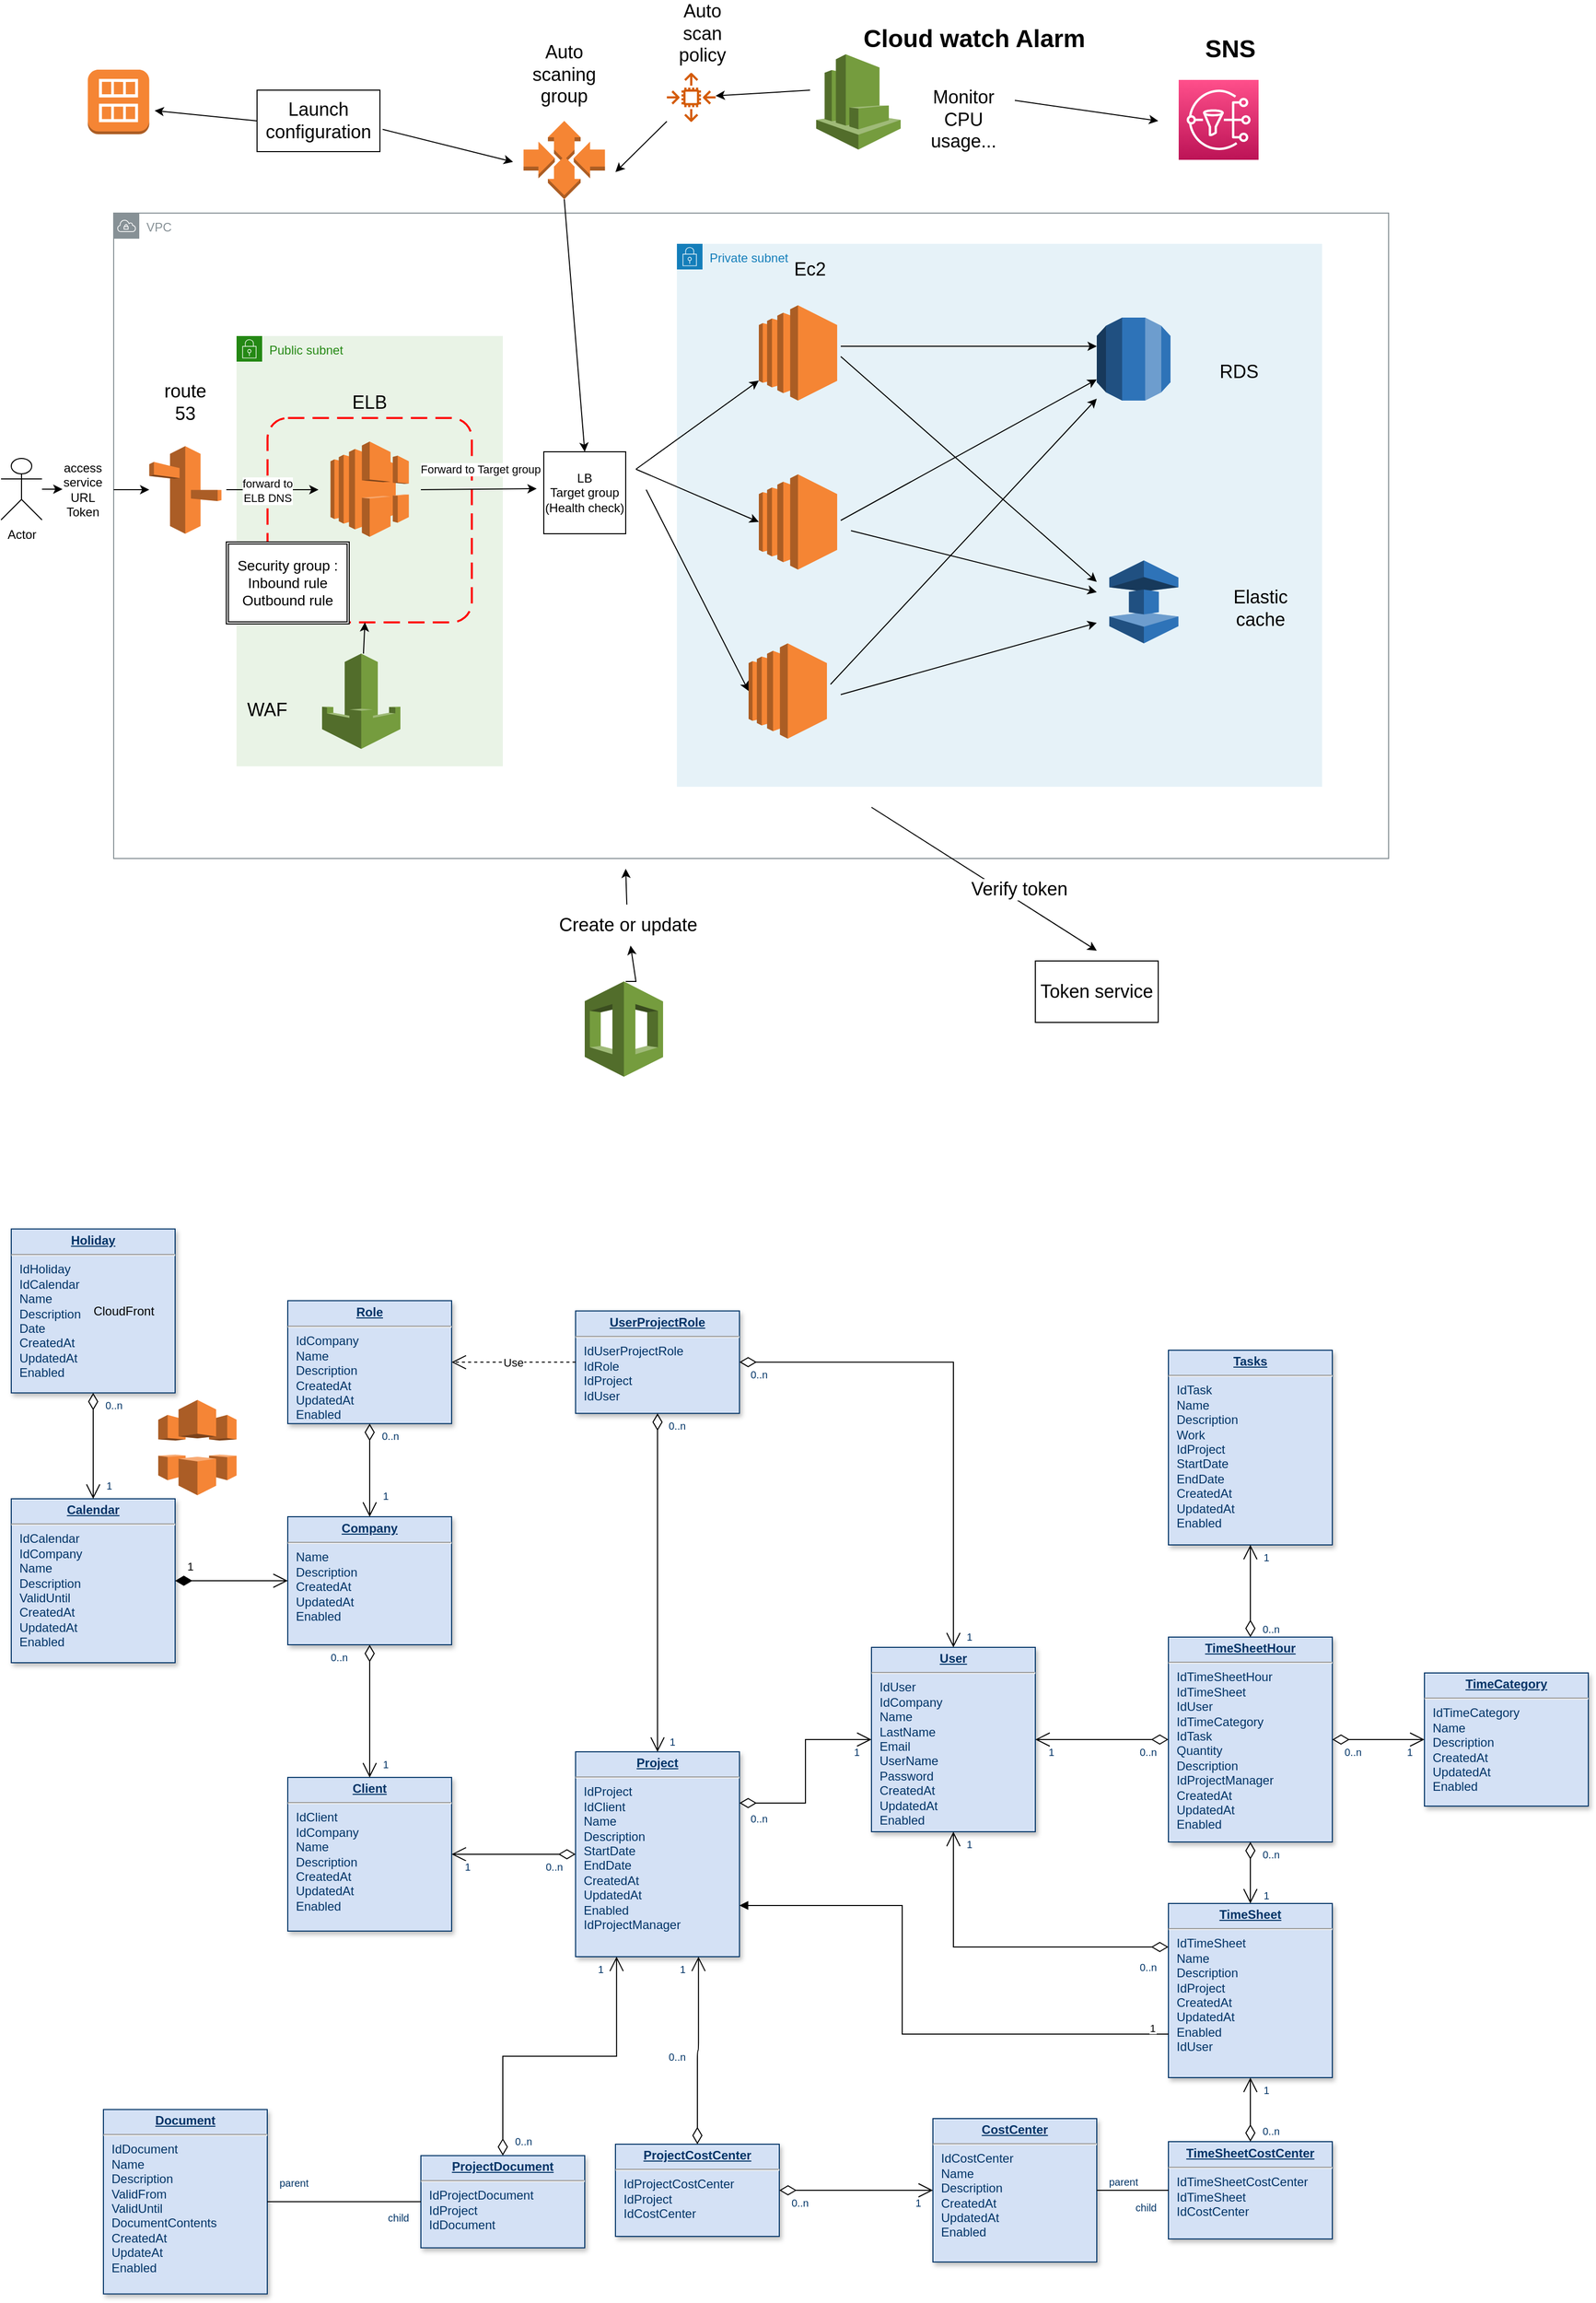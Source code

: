 <mxfile version="21.3.4" type="github" pages="3">
  <diagram name="Page-1" id="efa7a0a1-bf9b-a30e-e6df-94a7791c09e9">
    <mxGraphModel dx="1866" dy="3601" grid="1" gridSize="10" guides="1" tooltips="1" connect="1" arrows="1" fold="1" page="1" pageScale="1" pageWidth="826" pageHeight="1169" background="none" math="0" shadow="0">
      <root>
        <mxCell id="0" />
        <mxCell id="1" parent="0" />
        <mxCell id="crxQdrDWMOCMF7tTb0ay-156" value="Public subnet" style="points=[[0,0],[0.25,0],[0.5,0],[0.75,0],[1,0],[1,0.25],[1,0.5],[1,0.75],[1,1],[0.75,1],[0.5,1],[0.25,1],[0,1],[0,0.75],[0,0.5],[0,0.25]];outlineConnect=0;gradientColor=none;html=1;whiteSpace=wrap;fontSize=12;fontStyle=0;container=1;pointerEvents=0;collapsible=0;recursiveResize=0;shape=mxgraph.aws4.group;grIcon=mxgraph.aws4.group_security_group;grStroke=0;strokeColor=#248814;fillColor=#E9F3E6;verticalAlign=top;align=left;spacingLeft=30;fontColor=#248814;dashed=0;" parent="1" vertex="1">
          <mxGeometry x="260" y="-850" width="260" height="420" as="geometry" />
        </mxCell>
        <mxCell id="crxQdrDWMOCMF7tTb0ay-158" value="" style="rounded=1;arcSize=10;dashed=1;strokeColor=#ff0000;fillColor=none;gradientColor=none;dashPattern=8 4;strokeWidth=2;" parent="1" vertex="1">
          <mxGeometry x="290.25" y="-770" width="199.5" height="199.5" as="geometry" />
        </mxCell>
        <mxCell id="crxQdrDWMOCMF7tTb0ay-155" value="Private subnet" style="points=[[0,0],[0.25,0],[0.5,0],[0.75,0],[1,0],[1,0.25],[1,0.5],[1,0.75],[1,1],[0.75,1],[0.5,1],[0.25,1],[0,1],[0,0.75],[0,0.5],[0,0.25]];outlineConnect=0;gradientColor=none;html=1;whiteSpace=wrap;fontSize=12;fontStyle=0;container=1;pointerEvents=0;collapsible=0;recursiveResize=0;shape=mxgraph.aws4.group;grIcon=mxgraph.aws4.group_security_group;grStroke=0;strokeColor=#147EBA;fillColor=#E6F2F8;verticalAlign=top;align=left;spacingLeft=30;fontColor=#147EBA;dashed=0;" parent="1" vertex="1">
          <mxGeometry x="690" y="-940" width="630" height="530" as="geometry" />
        </mxCell>
        <mxCell id="crxQdrDWMOCMF7tTb0ay-153" value="VPC" style="sketch=0;outlineConnect=0;gradientColor=none;html=1;whiteSpace=wrap;fontSize=12;fontStyle=0;shape=mxgraph.aws4.group;grIcon=mxgraph.aws4.group_vpc;strokeColor=#879196;fillColor=none;verticalAlign=top;align=left;spacingLeft=30;fontColor=#879196;dashed=0;" parent="1" vertex="1">
          <mxGeometry x="140" y="-970" width="1245" height="630" as="geometry" />
        </mxCell>
        <mxCell id="19" value="&lt;p style=&quot;margin: 0px; margin-top: 4px; text-align: center; text-decoration: underline;&quot;&gt;&lt;strong&gt;Role&lt;/strong&gt;&lt;/p&gt;&lt;hr /&gt;&lt;p style=&quot;margin: 0px; margin-left: 8px;&quot;&gt;IdCompany&lt;br /&gt;Name&lt;/p&gt;&lt;p style=&quot;margin: 0px; margin-left: 8px;&quot;&gt;Description&lt;/p&gt;&lt;p style=&quot;margin: 0px; margin-left: 8px;&quot;&gt;CreatedAt&lt;/p&gt;&lt;p style=&quot;margin: 0px; margin-left: 8px;&quot;&gt;UpdatedAt&lt;/p&gt;&lt;p style=&quot;margin: 0px; margin-left: 8px;&quot;&gt;Enabled&lt;/p&gt;" style="verticalAlign=top;align=left;overflow=fill;fontSize=12;fontFamily=Helvetica;html=1;strokeColor=#003366;shadow=1;fillColor=#D4E1F5;fontColor=#003366" parent="1" vertex="1">
          <mxGeometry x="310.0" y="91.64" width="160" height="120" as="geometry" />
        </mxCell>
        <mxCell id="20" value="&lt;p style=&quot;margin: 0px; margin-top: 4px; text-align: center; text-decoration: underline;&quot;&gt;&lt;strong&gt;Company&lt;/strong&gt;&lt;/p&gt;&lt;hr /&gt;&lt;p style=&quot;margin: 0px; margin-left: 8px;&quot;&gt;Name&lt;/p&gt;&lt;p style=&quot;margin: 0px; margin-left: 8px;&quot;&gt;Description&lt;/p&gt;&lt;p style=&quot;margin: 0px; margin-left: 8px;&quot;&gt;CreatedAt&lt;/p&gt;&lt;p style=&quot;margin: 0px; margin-left: 8px;&quot;&gt;UpdatedAt&lt;/p&gt;&lt;p style=&quot;margin: 0px; margin-left: 8px;&quot;&gt;Enabled&lt;/p&gt;" style="verticalAlign=top;align=left;overflow=fill;fontSize=12;fontFamily=Helvetica;html=1;strokeColor=#003366;shadow=1;fillColor=#D4E1F5;fontColor=#003366" parent="1" vertex="1">
          <mxGeometry x="310.0" y="302.5" width="160" height="125" as="geometry" />
        </mxCell>
        <mxCell id="21" value="&lt;p style=&quot;margin: 0px; margin-top: 4px; text-align: center; text-decoration: underline;&quot;&gt;&lt;strong&gt;Calendar&lt;/strong&gt;&lt;/p&gt;&lt;hr /&gt;&lt;p style=&quot;margin: 0px; margin-left: 8px;&quot;&gt;IdCalendar&lt;/p&gt;&lt;p style=&quot;margin: 0px; margin-left: 8px;&quot;&gt;IdCompany&lt;/p&gt;&lt;p style=&quot;margin: 0px; margin-left: 8px;&quot;&gt;Name&lt;/p&gt;&lt;p style=&quot;margin: 0px; margin-left: 8px;&quot;&gt;Description&lt;/p&gt;&lt;p style=&quot;margin: 0px; margin-left: 8px;&quot;&gt;ValidUntil&lt;/p&gt;&lt;p style=&quot;margin: 0px; margin-left: 8px;&quot;&gt;CreatedAt&lt;/p&gt;&lt;p style=&quot;margin: 0px; margin-left: 8px;&quot;&gt;UpdatedAt&lt;/p&gt;&lt;p style=&quot;margin: 0px; margin-left: 8px;&quot;&gt;Enabled&lt;/p&gt;" style="verticalAlign=top;align=left;overflow=fill;fontSize=12;fontFamily=Helvetica;html=1;strokeColor=#003366;shadow=1;fillColor=#D4E1F5;fontColor=#003366" parent="1" vertex="1">
          <mxGeometry x="40.0" y="285.0" width="160" height="160" as="geometry" />
        </mxCell>
        <mxCell id="22" value="&lt;p style=&quot;margin: 0px; margin-top: 4px; text-align: center; text-decoration: underline;&quot;&gt;&lt;strong&gt;User&lt;/strong&gt;&lt;/p&gt;&lt;hr /&gt;&lt;p style=&quot;margin: 0px; margin-left: 8px;&quot;&gt;IdUser&lt;/p&gt;&lt;p style=&quot;margin: 0px; margin-left: 8px;&quot;&gt;IdCompany&lt;/p&gt;&lt;p style=&quot;margin: 0px; margin-left: 8px;&quot;&gt;Name&lt;/p&gt;&lt;p style=&quot;margin: 0px; margin-left: 8px;&quot;&gt;LastName&lt;/p&gt;&lt;p style=&quot;margin: 0px; margin-left: 8px;&quot;&gt;Email&lt;/p&gt;&lt;p style=&quot;margin: 0px; margin-left: 8px;&quot;&gt;UserName&lt;/p&gt;&lt;p style=&quot;margin: 0px; margin-left: 8px;&quot;&gt;Password&lt;/p&gt;&lt;p style=&quot;margin: 0px; margin-left: 8px;&quot;&gt;CreatedAt&lt;/p&gt;&lt;p style=&quot;margin: 0px; margin-left: 8px;&quot;&gt;UpdatedAt&lt;/p&gt;&lt;p style=&quot;margin: 0px; margin-left: 8px;&quot;&gt;Enabled&lt;/p&gt;" style="verticalAlign=top;align=left;overflow=fill;fontSize=12;fontFamily=Helvetica;html=1;strokeColor=#003366;shadow=1;fillColor=#D4E1F5;fontColor=#003366" parent="1" vertex="1">
          <mxGeometry x="880.0" y="430" width="160.0" height="180" as="geometry" />
        </mxCell>
        <mxCell id="23" value="&lt;p style=&quot;margin: 0px; margin-top: 4px; text-align: center; text-decoration: underline;&quot;&gt;&lt;strong&gt;UserProjectRole&lt;/strong&gt;&lt;/p&gt;&lt;hr /&gt;&lt;p style=&quot;margin: 0px; margin-left: 8px;&quot;&gt;IdUserProjectRole&lt;/p&gt;&lt;p style=&quot;margin: 0px; margin-left: 8px;&quot;&gt;IdRole&lt;/p&gt;&lt;p style=&quot;margin: 0px; margin-left: 8px;&quot;&gt;IdProject&lt;/p&gt;&lt;p style=&quot;margin: 0px; margin-left: 8px;&quot;&gt;IdUser&lt;/p&gt;" style="verticalAlign=top;align=left;overflow=fill;fontSize=12;fontFamily=Helvetica;html=1;strokeColor=#003366;shadow=1;fillColor=#D4E1F5;fontColor=#003366" parent="1" vertex="1">
          <mxGeometry x="591.08" y="101.64" width="160" height="100" as="geometry" />
        </mxCell>
        <mxCell id="24" value="&lt;p style=&quot;margin: 0px; margin-top: 4px; text-align: center; text-decoration: underline;&quot;&gt;&lt;strong&gt;Client&lt;/strong&gt;&lt;/p&gt;&lt;hr /&gt;&lt;p style=&quot;margin: 0px; margin-left: 8px;&quot;&gt;IdClient&lt;/p&gt;&lt;p style=&quot;margin: 0px; margin-left: 8px;&quot;&gt;IdCompany&lt;/p&gt;&lt;p style=&quot;margin: 0px; margin-left: 8px;&quot;&gt;Name&lt;/p&gt;&lt;p style=&quot;margin: 0px; margin-left: 8px;&quot;&gt;Description&lt;/p&gt;&lt;p style=&quot;margin: 0px; margin-left: 8px;&quot;&gt;CreatedAt&lt;/p&gt;&lt;p style=&quot;margin: 0px; margin-left: 8px;&quot;&gt;UpdatedAt&lt;/p&gt;&lt;p style=&quot;margin: 0px; margin-left: 8px;&quot;&gt;Enabled&lt;/p&gt;" style="verticalAlign=top;align=left;overflow=fill;fontSize=12;fontFamily=Helvetica;html=1;strokeColor=#003366;shadow=1;fillColor=#D4E1F5;fontColor=#003366" parent="1" vertex="1">
          <mxGeometry x="310.0" y="556.96" width="160" height="150" as="geometry" />
        </mxCell>
        <mxCell id="25" value="&lt;p style=&quot;margin: 0px; margin-top: 4px; text-align: center; text-decoration: underline;&quot;&gt;&lt;strong&gt;Holiday&lt;/strong&gt;&lt;/p&gt;&lt;hr /&gt;&lt;p style=&quot;margin: 0px; margin-left: 8px;&quot;&gt;IdHoliday&lt;/p&gt;&lt;p style=&quot;margin: 0px; margin-left: 8px;&quot;&gt;IdCalendar&lt;/p&gt;&lt;p style=&quot;margin: 0px; margin-left: 8px;&quot;&gt;Name&lt;/p&gt;&lt;p style=&quot;margin: 0px; margin-left: 8px;&quot;&gt;Description&lt;/p&gt;&lt;p style=&quot;margin: 0px; margin-left: 8px;&quot;&gt;Date&lt;/p&gt;&lt;p style=&quot;margin: 0px; margin-left: 8px;&quot;&gt;CreatedAt&lt;/p&gt;&lt;p style=&quot;margin: 0px; margin-left: 8px;&quot;&gt;UpdatedAt&lt;/p&gt;&lt;p style=&quot;margin: 0px; margin-left: 8px;&quot;&gt;Enabled&lt;/p&gt;" style="verticalAlign=top;align=left;overflow=fill;fontSize=12;fontFamily=Helvetica;html=1;strokeColor=#003366;shadow=1;fillColor=#D4E1F5;fontColor=#003366" parent="1" vertex="1">
          <mxGeometry x="40.0" y="21.64" width="160" height="160" as="geometry" />
        </mxCell>
        <mxCell id="26" value="&lt;p style=&quot;margin: 0px; margin-top: 4px; text-align: center; text-decoration: underline;&quot;&gt;&lt;strong&gt;TimeSheet&lt;/strong&gt;&lt;/p&gt;&lt;hr /&gt;&lt;p style=&quot;margin: 0px; margin-left: 8px;&quot;&gt;IdTimeSheet&lt;/p&gt;&lt;p style=&quot;margin: 0px; margin-left: 8px;&quot;&gt;Name&lt;/p&gt;&lt;p style=&quot;margin: 0px; margin-left: 8px;&quot;&gt;Description&lt;/p&gt;&lt;p style=&quot;margin: 0px; margin-left: 8px;&quot;&gt;IdProject&lt;/p&gt;&lt;p style=&quot;margin: 0px; margin-left: 8px;&quot;&gt;CreatedAt&lt;/p&gt;&lt;p style=&quot;margin: 0px; margin-left: 8px;&quot;&gt;UpdatedAt&lt;/p&gt;&lt;p style=&quot;margin: 0px; margin-left: 8px;&quot;&gt;Enabled&lt;/p&gt;&lt;p style=&quot;margin: 0px; margin-left: 8px;&quot;&gt;IdUser&lt;/p&gt;" style="verticalAlign=top;align=left;overflow=fill;fontSize=12;fontFamily=Helvetica;html=1;strokeColor=#003366;shadow=1;fillColor=#D4E1F5;fontColor=#003366" parent="1" vertex="1">
          <mxGeometry x="1170" y="680" width="160" height="170" as="geometry" />
        </mxCell>
        <mxCell id="27" value="&lt;p style=&quot;margin: 0px; margin-top: 4px; text-align: center; text-decoration: underline;&quot;&gt;&lt;strong&gt;TimeSheetHour&lt;/strong&gt;&lt;/p&gt;&lt;hr /&gt;&lt;p style=&quot;margin: 0px; margin-left: 8px;&quot;&gt;IdTimeSheetHour&lt;br /&gt;IdTimeSheet&lt;/p&gt;&lt;p style=&quot;margin: 0px; margin-left: 8px;&quot;&gt;IdUser&lt;/p&gt;&lt;p style=&quot;margin: 0px; margin-left: 8px;&quot;&gt;IdTimeCategory&lt;/p&gt;&lt;p style=&quot;margin: 0px; margin-left: 8px;&quot;&gt;IdTask&lt;/p&gt;&lt;p style=&quot;margin: 0px; margin-left: 8px;&quot;&gt;Quantity&lt;/p&gt;&lt;p style=&quot;margin: 0px; margin-left: 8px;&quot;&gt;Description&lt;/p&gt;&lt;p style=&quot;margin: 0px; margin-left: 8px;&quot;&gt;IdProjectManager&lt;/p&gt;&lt;p style=&quot;margin: 0px; margin-left: 8px;&quot;&gt;CreatedAt&lt;/p&gt;&lt;p style=&quot;margin: 0px; margin-left: 8px;&quot;&gt;UpdatedAt&lt;/p&gt;&lt;p style=&quot;margin: 0px; margin-left: 8px;&quot;&gt;Enabled&lt;/p&gt;" style="verticalAlign=top;align=left;overflow=fill;fontSize=12;fontFamily=Helvetica;html=1;strokeColor=#003366;shadow=1;fillColor=#D4E1F5;fontColor=#003366" parent="1" vertex="1">
          <mxGeometry x="1170" y="420.0" width="160" height="200" as="geometry" />
        </mxCell>
        <mxCell id="28" value="&lt;p style=&quot;margin: 0px; margin-top: 4px; text-align: center; text-decoration: underline;&quot;&gt;&lt;strong&gt;Document&lt;/strong&gt;&lt;/p&gt;&lt;hr /&gt;&lt;p style=&quot;margin: 0px; margin-left: 8px;&quot;&gt;IdDocument&lt;/p&gt;&lt;p style=&quot;margin: 0px; margin-left: 8px;&quot;&gt;Name&lt;/p&gt;&lt;p style=&quot;margin: 0px; margin-left: 8px;&quot;&gt;Description&lt;/p&gt;&lt;p style=&quot;margin: 0px; margin-left: 8px;&quot;&gt;ValidFrom&lt;/p&gt;&lt;p style=&quot;margin: 0px; margin-left: 8px;&quot;&gt;ValidUntil&lt;/p&gt;&lt;p style=&quot;margin: 0px; margin-left: 8px;&quot;&gt;DocumentContents&lt;/p&gt;&lt;p style=&quot;margin: 0px; margin-left: 8px;&quot;&gt;CreatedAt&lt;/p&gt;&lt;p style=&quot;margin: 0px; margin-left: 8px;&quot;&gt;UpdateAt&lt;/p&gt;&lt;p style=&quot;margin: 0px; margin-left: 8px;&quot;&gt;Enabled&lt;/p&gt;" style="verticalAlign=top;align=left;overflow=fill;fontSize=12;fontFamily=Helvetica;html=1;strokeColor=#003366;shadow=1;fillColor=#D4E1F5;fontColor=#003366" parent="1" vertex="1">
          <mxGeometry x="130.0" y="881.16" width="160" height="180" as="geometry" />
        </mxCell>
        <mxCell id="29" value="&lt;p style=&quot;margin: 0px; margin-top: 4px; text-align: center; text-decoration: underline;&quot;&gt;&lt;strong&gt;Project&lt;/strong&gt;&lt;/p&gt;&lt;hr /&gt;&lt;p style=&quot;margin: 0px; margin-left: 8px;&quot;&gt;IdProject&lt;/p&gt;&lt;p style=&quot;margin: 0px; margin-left: 8px;&quot;&gt;IdClient&lt;/p&gt;&lt;p style=&quot;margin: 0px; margin-left: 8px;&quot;&gt;Name&lt;/p&gt;&lt;p style=&quot;margin: 0px; margin-left: 8px;&quot;&gt;Description&lt;/p&gt;&lt;p style=&quot;margin: 0px; margin-left: 8px;&quot;&gt;StartDate&lt;/p&gt;&lt;p style=&quot;margin: 0px; margin-left: 8px;&quot;&gt;EndDate&lt;/p&gt;&lt;p style=&quot;margin: 0px; margin-left: 8px;&quot;&gt;CreatedAt&lt;/p&gt;&lt;p style=&quot;margin: 0px; margin-left: 8px;&quot;&gt;UpdatedAt&lt;/p&gt;&lt;p style=&quot;margin: 0px; margin-left: 8px;&quot;&gt;Enabled&lt;br /&gt;IdProjectManager&lt;/p&gt;" style="verticalAlign=top;align=left;overflow=fill;fontSize=12;fontFamily=Helvetica;html=1;strokeColor=#003366;shadow=1;fillColor=#D4E1F5;fontColor=#003366" parent="1" vertex="1">
          <mxGeometry x="591.08" y="531.96" width="160" height="200" as="geometry" />
        </mxCell>
        <mxCell id="30" value="&lt;p style=&quot;margin: 0px; margin-top: 4px; text-align: center; text-decoration: underline;&quot;&gt;&lt;strong&gt;TimeCategory&lt;/strong&gt;&lt;/p&gt;&lt;hr /&gt;&lt;p style=&quot;margin: 0px; margin-left: 8px;&quot;&gt;IdTimeCategory&lt;/p&gt;&lt;p style=&quot;margin: 0px; margin-left: 8px;&quot;&gt;Name&lt;/p&gt;&lt;p style=&quot;margin: 0px; margin-left: 8px;&quot;&gt;Description&lt;/p&gt;&lt;p style=&quot;margin: 0px; margin-left: 8px;&quot;&gt;CreatedAt&lt;/p&gt;&lt;p style=&quot;margin: 0px; margin-left: 8px;&quot;&gt;UpdatedAt&lt;/p&gt;&lt;p style=&quot;margin: 0px; margin-left: 8px;&quot;&gt;Enabled&lt;/p&gt;" style="verticalAlign=top;align=left;overflow=fill;fontSize=12;fontFamily=Helvetica;html=1;strokeColor=#003366;shadow=1;fillColor=#D4E1F5;fontColor=#003366" parent="1" vertex="1">
          <mxGeometry x="1420.0" y="455.0" width="160" height="130" as="geometry" />
        </mxCell>
        <mxCell id="31" value="&lt;p style=&quot;margin: 0px; margin-top: 4px; text-align: center; text-decoration: underline;&quot;&gt;&lt;strong&gt;TimeSheetCostCenter&lt;/strong&gt;&lt;/p&gt;&lt;hr /&gt;&lt;p style=&quot;margin: 0px; margin-left: 8px;&quot;&gt;IdTimeSheetCostCenter&lt;/p&gt;&lt;p style=&quot;margin: 0px; margin-left: 8px;&quot;&gt;IdTimeSheet&lt;/p&gt;&lt;p style=&quot;margin: 0px; margin-left: 8px;&quot;&gt;IdCostCenter&lt;/p&gt;" style="verticalAlign=top;align=left;overflow=fill;fontSize=12;fontFamily=Helvetica;html=1;strokeColor=#003366;shadow=1;fillColor=#D4E1F5;fontColor=#003366" parent="1" vertex="1">
          <mxGeometry x="1170" y="912.5" width="160" height="95" as="geometry" />
        </mxCell>
        <mxCell id="32" value="&lt;p style=&quot;margin: 0px; margin-top: 4px; text-align: center; text-decoration: underline;&quot;&gt;&lt;strong&gt;CostCenter&lt;/strong&gt;&lt;/p&gt;&lt;hr /&gt;&lt;p style=&quot;margin: 0px; margin-left: 8px;&quot;&gt;IdCostCenter&lt;/p&gt;&lt;p style=&quot;margin: 0px; margin-left: 8px;&quot;&gt;Name&lt;/p&gt;&lt;p style=&quot;margin: 0px; margin-left: 8px;&quot;&gt;Description&lt;/p&gt;&lt;p style=&quot;margin: 0px; margin-left: 8px;&quot;&gt;CreatedAt&lt;/p&gt;&lt;p style=&quot;margin: 0px; margin-left: 8px;&quot;&gt;UpdatedAt&lt;/p&gt;&lt;p style=&quot;margin: 0px; margin-left: 8px;&quot;&gt;Enabled&lt;/p&gt;" style="verticalAlign=top;align=left;overflow=fill;fontSize=12;fontFamily=Helvetica;html=1;strokeColor=#003366;shadow=1;fillColor=#D4E1F5;fontColor=#003366" parent="1" vertex="1">
          <mxGeometry x="940.0" y="890.0" width="160" height="140" as="geometry" />
        </mxCell>
        <mxCell id="33" value="&lt;p style=&quot;margin: 0px; margin-top: 4px; text-align: center; text-decoration: underline;&quot;&gt;&lt;strong&gt;ProjectCostCenter&lt;/strong&gt;&lt;/p&gt;&lt;hr /&gt;&lt;p style=&quot;margin: 0px; margin-left: 8px;&quot;&gt;IdProjectCostCenter&lt;/p&gt;&lt;p style=&quot;margin: 0px; margin-left: 8px;&quot;&gt;IdProject&lt;/p&gt;&lt;p style=&quot;margin: 0px; margin-left: 8px;&quot;&gt;IdCostCenter&lt;/p&gt;" style="verticalAlign=top;align=left;overflow=fill;fontSize=12;fontFamily=Helvetica;html=1;strokeColor=#003366;shadow=1;fillColor=#D4E1F5;fontColor=#003366" parent="1" vertex="1">
          <mxGeometry x="630" y="915.0" width="160" height="90" as="geometry" />
        </mxCell>
        <mxCell id="34" value="&lt;p style=&quot;margin: 0px ; margin-top: 4px ; text-align: center ; text-decoration: underline&quot;&gt;&lt;strong&gt;ProjectDocument&lt;/strong&gt;&lt;/p&gt;&lt;hr&gt;&lt;p style=&quot;margin: 0px ; margin-left: 8px&quot;&gt;IdProjectDocument&lt;/p&gt;&lt;p style=&quot;margin: 0px ; margin-left: 8px&quot;&gt;IdProject&lt;/p&gt;&lt;p style=&quot;margin: 0px ; margin-left: 8px&quot;&gt;IdDocument&lt;/p&gt;" style="verticalAlign=top;align=left;overflow=fill;fontSize=12;fontFamily=Helvetica;html=1;strokeColor=#003366;shadow=1;fillColor=#D4E1F5;fontColor=#003366" parent="1" vertex="1">
          <mxGeometry x="440.0" y="926.16" width="160" height="90" as="geometry" />
        </mxCell>
        <mxCell id="35" value="&lt;p style=&quot;margin: 0px; margin-top: 4px; text-align: center; text-decoration: underline;&quot;&gt;&lt;strong&gt;Tasks&lt;/strong&gt;&lt;/p&gt;&lt;hr /&gt;&lt;p style=&quot;margin: 0px; margin-left: 8px;&quot;&gt;IdTask&lt;/p&gt;&lt;p style=&quot;margin: 0px; margin-left: 8px;&quot;&gt;Name&lt;/p&gt;&lt;p style=&quot;margin: 0px; margin-left: 8px;&quot;&gt;Description&lt;/p&gt;&lt;p style=&quot;margin: 0px; margin-left: 8px;&quot;&gt;Work&lt;/p&gt;&lt;p style=&quot;margin: 0px; margin-left: 8px;&quot;&gt;IdProject&lt;/p&gt;&lt;p style=&quot;margin: 0px; margin-left: 8px;&quot;&gt;StartDate&lt;/p&gt;&lt;p style=&quot;margin: 0px; margin-left: 8px;&quot;&gt;EndDate&lt;/p&gt;&lt;p style=&quot;margin: 0px; margin-left: 8px;&quot;&gt;CreatedAt&lt;/p&gt;&lt;p style=&quot;margin: 0px; margin-left: 8px;&quot;&gt;UpdatedAt&lt;/p&gt;&lt;p style=&quot;margin: 0px; margin-left: 8px;&quot;&gt;Enabled&lt;/p&gt;" style="verticalAlign=top;align=left;overflow=fill;fontSize=12;fontFamily=Helvetica;html=1;strokeColor=#003366;shadow=1;fillColor=#D4E1F5;fontColor=#003366" parent="1" vertex="1">
          <mxGeometry x="1170" y="140.0" width="160" height="190" as="geometry" />
        </mxCell>
        <mxCell id="36" value="" style="endArrow=open;endSize=12;startArrow=diamondThin;startSize=14;startFill=0;edgeStyle=orthogonalEdgeStyle;" parent="1" source="19" target="20" edge="1">
          <mxGeometry y="160" as="geometry">
            <mxPoint y="160" as="sourcePoint" />
            <mxPoint x="160" y="160" as="targetPoint" />
          </mxGeometry>
        </mxCell>
        <mxCell id="37" value="0..n" style="resizable=0;align=left;verticalAlign=top;labelBackgroundColor=#ffffff;fontSize=10;strokeColor=#003366;shadow=1;fillColor=#D4E1F5;fontColor=#003366" parent="36" connectable="0" vertex="1">
          <mxGeometry x="-1" relative="1" as="geometry">
            <mxPoint x="10" as="offset" />
          </mxGeometry>
        </mxCell>
        <mxCell id="38" value="1" style="resizable=0;align=right;verticalAlign=top;labelBackgroundColor=#ffffff;fontSize=10;strokeColor=#003366;shadow=1;fillColor=#D4E1F5;fontColor=#003366" parent="36" connectable="0" vertex="1">
          <mxGeometry x="1" relative="1" as="geometry">
            <mxPoint x="590" y="105" as="offset" />
          </mxGeometry>
        </mxCell>
        <mxCell id="45" value="" style="endArrow=open;endSize=12;startArrow=diamondThin;startSize=14;startFill=0;edgeStyle=orthogonalEdgeStyle;rounded=0" parent="1" source="23" target="22" edge="1">
          <mxGeometry x="519.36" y="180" as="geometry">
            <mxPoint x="519.36" y="180" as="sourcePoint" />
            <mxPoint x="679.36" y="180" as="targetPoint" />
          </mxGeometry>
        </mxCell>
        <mxCell id="46" value="0..n" style="resizable=0;align=left;verticalAlign=top;labelBackgroundColor=#ffffff;fontSize=10;strokeColor=#003366;shadow=1;fillColor=#D4E1F5;fontColor=#003366" parent="45" connectable="0" vertex="1">
          <mxGeometry x="-1" relative="1" as="geometry">
            <mxPoint x="8.92" as="offset" />
          </mxGeometry>
        </mxCell>
        <mxCell id="47" value="1" style="resizable=0;align=right;verticalAlign=top;labelBackgroundColor=#ffffff;fontSize=10;strokeColor=#003366;shadow=1;fillColor=#D4E1F5;fontColor=#003366" parent="45" connectable="0" vertex="1">
          <mxGeometry x="1" relative="1" as="geometry">
            <mxPoint x="-550" y="-160.0" as="offset" />
          </mxGeometry>
        </mxCell>
        <mxCell id="48" value="" style="endArrow=open;endSize=12;startArrow=diamondThin;startSize=14;startFill=0;edgeStyle=orthogonalEdgeStyle;exitX=1;exitY=0.25;rounded=0" parent="1" source="29" target="22" edge="1">
          <mxGeometry x="769.36" y="450" as="geometry">
            <mxPoint x="769.36" y="450" as="sourcePoint" />
            <mxPoint x="929.36" y="450" as="targetPoint" />
          </mxGeometry>
        </mxCell>
        <mxCell id="49" value="0..n" style="resizable=0;align=left;verticalAlign=top;labelBackgroundColor=#ffffff;fontSize=10;strokeColor=#003366;shadow=1;fillColor=#D4E1F5;fontColor=#003366" parent="48" connectable="0" vertex="1">
          <mxGeometry x="-1" relative="1" as="geometry">
            <mxPoint x="8.92" y="3.04" as="offset" />
          </mxGeometry>
        </mxCell>
        <mxCell id="50" value="1" style="resizable=0;align=right;verticalAlign=top;labelBackgroundColor=#ffffff;fontSize=10;strokeColor=#003366;shadow=1;fillColor=#D4E1F5;fontColor=#003366" parent="48" connectable="0" vertex="1">
          <mxGeometry x="1" relative="1" as="geometry">
            <mxPoint x="-10" as="offset" />
          </mxGeometry>
        </mxCell>
        <mxCell id="51" value="" style="endArrow=open;endSize=12;startArrow=diamondThin;startSize=14;startFill=0;edgeStyle=orthogonalEdgeStyle" parent="1" source="23" target="29" edge="1">
          <mxGeometry x="389.36" y="350" as="geometry">
            <mxPoint x="389.36" y="350" as="sourcePoint" />
            <mxPoint x="549.36" y="350" as="targetPoint" />
          </mxGeometry>
        </mxCell>
        <mxCell id="52" value="0..n" style="resizable=0;align=left;verticalAlign=top;labelBackgroundColor=#ffffff;fontSize=10;strokeColor=#003366;shadow=1;fillColor=#D4E1F5;fontColor=#003366" parent="51" connectable="0" vertex="1">
          <mxGeometry x="-1" relative="1" as="geometry">
            <mxPoint x="8.92" as="offset" />
          </mxGeometry>
        </mxCell>
        <mxCell id="53" value="1" style="resizable=0;align=right;verticalAlign=top;labelBackgroundColor=#ffffff;fontSize=10;strokeColor=#003366;shadow=1;fillColor=#D4E1F5;fontColor=#003366" parent="51" connectable="0" vertex="1">
          <mxGeometry x="1" relative="1" as="geometry">
            <mxPoint x="18.92" y="-21.96" as="offset" />
          </mxGeometry>
        </mxCell>
        <mxCell id="54" value="" style="endArrow=open;endSize=12;startArrow=diamondThin;startSize=14;startFill=0;edgeStyle=orthogonalEdgeStyle;exitX=0;exitY=0.25;rounded=0" parent="1" source="26" target="22" edge="1">
          <mxGeometry x="1209.36" y="170" as="geometry">
            <mxPoint x="1209.36" y="170" as="sourcePoint" />
            <mxPoint x="1369.36" y="170" as="targetPoint" />
          </mxGeometry>
        </mxCell>
        <mxCell id="55" value="0..n" style="resizable=0;align=left;verticalAlign=top;labelBackgroundColor=#ffffff;fontSize=10;strokeColor=#003366;shadow=1;fillColor=#D4E1F5;fontColor=#003366" parent="54" connectable="0" vertex="1">
          <mxGeometry x="-1" relative="1" as="geometry">
            <mxPoint x="-30" y="7.5" as="offset" />
          </mxGeometry>
        </mxCell>
        <mxCell id="56" value="1" style="resizable=0;align=right;verticalAlign=top;labelBackgroundColor=#ffffff;fontSize=10;strokeColor=#003366;shadow=1;fillColor=#D4E1F5;fontColor=#003366" parent="54" connectable="0" vertex="1">
          <mxGeometry x="1" relative="1" as="geometry">
            <mxPoint x="20" as="offset" />
          </mxGeometry>
        </mxCell>
        <mxCell id="57" value="" style="endArrow=open;endSize=12;startArrow=diamondThin;startSize=14;startFill=0;edgeStyle=orthogonalEdgeStyle" parent="1" source="27" target="26" edge="1">
          <mxGeometry x="1269.36" y="180" as="geometry">
            <mxPoint x="1269.36" y="180" as="sourcePoint" />
            <mxPoint x="1429.36" y="180" as="targetPoint" />
          </mxGeometry>
        </mxCell>
        <mxCell id="58" value="0..n" style="resizable=0;align=left;verticalAlign=top;labelBackgroundColor=#ffffff;fontSize=10;strokeColor=#003366;shadow=1;fillColor=#D4E1F5;fontColor=#003366" parent="57" connectable="0" vertex="1">
          <mxGeometry x="-1" relative="1" as="geometry">
            <mxPoint x="10" as="offset" />
          </mxGeometry>
        </mxCell>
        <mxCell id="59" value="1" style="resizable=0;align=right;verticalAlign=top;labelBackgroundColor=#ffffff;fontSize=10;strokeColor=#003366;shadow=1;fillColor=#D4E1F5;fontColor=#003366" parent="57" connectable="0" vertex="1">
          <mxGeometry x="1" relative="1" as="geometry">
            <mxPoint x="20" y="-20" as="offset" />
          </mxGeometry>
        </mxCell>
        <mxCell id="63" value="" style="endArrow=open;endSize=12;startArrow=diamondThin;startSize=14;startFill=0;edgeStyle=orthogonalEdgeStyle;entryX=0.75;entryY=1" parent="1" source="33" target="29" edge="1">
          <mxGeometry x="479.36" y="790" as="geometry">
            <mxPoint x="479.36" y="790" as="sourcePoint" />
            <mxPoint x="639.36" y="790" as="targetPoint" />
          </mxGeometry>
        </mxCell>
        <mxCell id="64" value="0..n" style="resizable=0;align=left;verticalAlign=top;labelBackgroundColor=#ffffff;fontSize=10;strokeColor=#003366;shadow=1;fillColor=#D4E1F5;fontColor=#003366" parent="63" connectable="0" vertex="1">
          <mxGeometry x="-1" relative="1" as="geometry">
            <mxPoint x="-30" y="-97.5" as="offset" />
          </mxGeometry>
        </mxCell>
        <mxCell id="65" value="1" style="resizable=0;align=right;verticalAlign=top;labelBackgroundColor=#ffffff;fontSize=10;strokeColor=#003366;shadow=1;fillColor=#D4E1F5;fontColor=#003366" parent="63" connectable="0" vertex="1">
          <mxGeometry x="1" relative="1" as="geometry">
            <mxPoint x="-11.08" as="offset" />
          </mxGeometry>
        </mxCell>
        <mxCell id="66" value="" style="endArrow=open;endSize=12;startArrow=diamondThin;startSize=14;startFill=0;edgeStyle=orthogonalEdgeStyle" parent="1" source="33" target="32" edge="1">
          <mxGeometry x="469.36" y="526.16" as="geometry">
            <mxPoint x="469.36" y="526.16" as="sourcePoint" />
            <mxPoint x="980" y="1061.16" as="targetPoint" />
          </mxGeometry>
        </mxCell>
        <mxCell id="67" value="0..n" style="resizable=0;align=left;verticalAlign=top;labelBackgroundColor=#ffffff;fontSize=10;strokeColor=#003366;shadow=1;fillColor=#D4E1F5;fontColor=#003366" parent="66" connectable="0" vertex="1">
          <mxGeometry x="-1" relative="1" as="geometry">
            <mxPoint x="10" as="offset" />
          </mxGeometry>
        </mxCell>
        <mxCell id="68" value="1" style="resizable=0;align=right;verticalAlign=top;labelBackgroundColor=#ffffff;fontSize=10;strokeColor=#003366;shadow=1;fillColor=#D4E1F5;fontColor=#003366" parent="66" connectable="0" vertex="1">
          <mxGeometry x="1" relative="1" as="geometry">
            <mxPoint x="-10" as="offset" />
          </mxGeometry>
        </mxCell>
        <mxCell id="72" value="" style="endArrow=open;endSize=12;startArrow=diamondThin;startSize=14;startFill=0;edgeStyle=orthogonalEdgeStyle;entryX=0.25;entryY=1;rounded=0" parent="1" source="34" target="29" edge="1">
          <mxGeometry x="419.36" y="820" as="geometry">
            <mxPoint x="419.36" y="820" as="sourcePoint" />
            <mxPoint x="579.36" y="820" as="targetPoint" />
          </mxGeometry>
        </mxCell>
        <mxCell id="73" value="0..n" style="resizable=0;align=left;verticalAlign=top;labelBackgroundColor=#ffffff;fontSize=10;strokeColor=#003366;shadow=1;fillColor=#D4E1F5;fontColor=#003366" parent="72" connectable="0" vertex="1">
          <mxGeometry x="-1" relative="1" as="geometry">
            <mxPoint x="10" y="-26.16" as="offset" />
          </mxGeometry>
        </mxCell>
        <mxCell id="74" value="1" style="resizable=0;align=right;verticalAlign=top;labelBackgroundColor=#ffffff;fontSize=10;strokeColor=#003366;shadow=1;fillColor=#D4E1F5;fontColor=#003366" parent="72" connectable="0" vertex="1">
          <mxGeometry x="1" relative="1" as="geometry">
            <mxPoint x="-11.08" as="offset" />
          </mxGeometry>
        </mxCell>
        <mxCell id="75" value="" style="endArrow=open;endSize=12;startArrow=diamondThin;startSize=14;startFill=0;edgeStyle=orthogonalEdgeStyle" parent="1" source="31" target="26" edge="1">
          <mxGeometry x="1079.36" y="560" as="geometry">
            <mxPoint x="1079.36" y="560" as="sourcePoint" />
            <mxPoint x="1239.36" y="560" as="targetPoint" />
          </mxGeometry>
        </mxCell>
        <mxCell id="76" value="0..n" style="resizable=0;align=left;verticalAlign=top;labelBackgroundColor=#ffffff;fontSize=10;strokeColor=#003366;shadow=1;fillColor=#D4E1F5;fontColor=#003366" parent="75" connectable="0" vertex="1">
          <mxGeometry x="-1" relative="1" as="geometry">
            <mxPoint x="10.0" y="-22.5" as="offset" />
          </mxGeometry>
        </mxCell>
        <mxCell id="77" value="1" style="resizable=0;align=right;verticalAlign=top;labelBackgroundColor=#ffffff;fontSize=10;strokeColor=#003366;shadow=1;fillColor=#D4E1F5;fontColor=#003366" parent="75" connectable="0" vertex="1">
          <mxGeometry x="1" relative="1" as="geometry">
            <mxPoint x="20" as="offset" />
          </mxGeometry>
        </mxCell>
        <mxCell id="78" value="" style="endArrow=open;endSize=12;startArrow=diamondThin;startSize=14;startFill=0;edgeStyle=orthogonalEdgeStyle" parent="1" source="27" target="30" edge="1">
          <mxGeometry x="1309.36" y="540" as="geometry">
            <mxPoint x="1309.36" y="540" as="sourcePoint" />
            <mxPoint x="1469.36" y="540" as="targetPoint" />
          </mxGeometry>
        </mxCell>
        <mxCell id="79" value="0..n" style="resizable=0;align=left;verticalAlign=top;labelBackgroundColor=#ffffff;fontSize=10;strokeColor=#003366;shadow=1;fillColor=#D4E1F5;fontColor=#003366" parent="78" connectable="0" vertex="1">
          <mxGeometry x="-1" relative="1" as="geometry">
            <mxPoint x="10" as="offset" />
          </mxGeometry>
        </mxCell>
        <mxCell id="80" value="1" style="resizable=0;align=right;verticalAlign=top;labelBackgroundColor=#ffffff;fontSize=10;strokeColor=#003366;shadow=1;fillColor=#D4E1F5;fontColor=#003366" parent="78" connectable="0" vertex="1">
          <mxGeometry x="1" relative="1" as="geometry">
            <mxPoint x="-10" as="offset" />
          </mxGeometry>
        </mxCell>
        <mxCell id="81" value="" style="endArrow=open;endSize=12;startArrow=diamondThin;startSize=14;startFill=0;edgeStyle=orthogonalEdgeStyle" parent="1" source="27" target="35" edge="1">
          <mxGeometry x="1119.36" y="540" as="geometry">
            <mxPoint x="1119.36" y="540" as="sourcePoint" />
            <mxPoint x="1279.36" y="540" as="targetPoint" />
          </mxGeometry>
        </mxCell>
        <mxCell id="82" value="0..n" style="resizable=0;align=left;verticalAlign=top;labelBackgroundColor=#ffffff;fontSize=10;strokeColor=#003366;shadow=1;fillColor=#D4E1F5;fontColor=#003366" parent="81" connectable="0" vertex="1">
          <mxGeometry x="-1" relative="1" as="geometry">
            <mxPoint x="10" y="-20" as="offset" />
          </mxGeometry>
        </mxCell>
        <mxCell id="83" value="1" style="resizable=0;align=right;verticalAlign=top;labelBackgroundColor=#ffffff;fontSize=10;strokeColor=#003366;shadow=1;fillColor=#D4E1F5;fontColor=#003366" parent="81" connectable="0" vertex="1">
          <mxGeometry x="1" relative="1" as="geometry">
            <mxPoint x="20" as="offset" />
          </mxGeometry>
        </mxCell>
        <mxCell id="84" value="" style="endArrow=open;endSize=12;startArrow=diamondThin;startSize=14;startFill=0;edgeStyle=orthogonalEdgeStyle" parent="1" source="27" target="22" edge="1">
          <mxGeometry x="1389.36" y="130" as="geometry">
            <mxPoint x="1389.36" y="130" as="sourcePoint" />
            <mxPoint x="1549.36" y="130" as="targetPoint" />
          </mxGeometry>
        </mxCell>
        <mxCell id="85" value="0..n" style="resizable=0;align=left;verticalAlign=top;labelBackgroundColor=#ffffff;fontSize=10;strokeColor=#003366;shadow=1;fillColor=#D4E1F5;fontColor=#003366" parent="84" connectable="0" vertex="1">
          <mxGeometry x="-1" relative="1" as="geometry">
            <mxPoint x="-30" as="offset" />
          </mxGeometry>
        </mxCell>
        <mxCell id="86" value="1" style="resizable=0;align=right;verticalAlign=top;labelBackgroundColor=#ffffff;fontSize=10;strokeColor=#003366;shadow=1;fillColor=#D4E1F5;fontColor=#003366" parent="84" connectable="0" vertex="1">
          <mxGeometry x="1" relative="1" as="geometry">
            <mxPoint x="20" y="2.728e-13" as="offset" />
          </mxGeometry>
        </mxCell>
        <mxCell id="87" value="" style="endArrow=open;endSize=12;startArrow=diamondThin;startSize=14;startFill=0;edgeStyle=orthogonalEdgeStyle" parent="1" source="20" target="24" edge="1">
          <mxGeometry x="519.36" y="200" as="geometry">
            <mxPoint x="519.36" y="200" as="sourcePoint" />
            <mxPoint x="679.36" y="200" as="targetPoint" />
          </mxGeometry>
        </mxCell>
        <mxCell id="88" value="0..n" style="resizable=0;align=left;verticalAlign=top;labelBackgroundColor=#ffffff;fontSize=10;strokeColor=#003366;shadow=1;fillColor=#D4E1F5;fontColor=#003366" parent="87" connectable="0" vertex="1">
          <mxGeometry x="-1" relative="1" as="geometry">
            <mxPoint x="-40" as="offset" />
          </mxGeometry>
        </mxCell>
        <mxCell id="89" value="1" style="resizable=0;align=right;verticalAlign=top;labelBackgroundColor=#ffffff;fontSize=10;strokeColor=#003366;shadow=1;fillColor=#D4E1F5;fontColor=#003366" parent="87" connectable="0" vertex="1">
          <mxGeometry x="1" relative="1" as="geometry">
            <mxPoint x="20.0" y="-25.0" as="offset" />
          </mxGeometry>
        </mxCell>
        <mxCell id="90" value="" style="endArrow=open;endSize=12;startArrow=diamondThin;startSize=14;startFill=0;edgeStyle=orthogonalEdgeStyle" parent="1" source="25" target="21" edge="1">
          <mxGeometry x="620" y="340" as="geometry">
            <mxPoint x="620" y="340" as="sourcePoint" />
            <mxPoint x="780" y="340" as="targetPoint" />
          </mxGeometry>
        </mxCell>
        <mxCell id="91" value="0..n" style="resizable=0;align=left;verticalAlign=top;labelBackgroundColor=#ffffff;fontSize=10;strokeColor=#003366;shadow=1;fillColor=#D4E1F5;fontColor=#003366" parent="90" connectable="0" vertex="1">
          <mxGeometry x="-1" relative="1" as="geometry">
            <mxPoint x="10" as="offset" />
          </mxGeometry>
        </mxCell>
        <mxCell id="92" value="1" style="resizable=0;align=right;verticalAlign=top;labelBackgroundColor=#ffffff;fontSize=10;strokeColor=#003366;shadow=1;fillColor=#D4E1F5;fontColor=#003366" parent="90" connectable="0" vertex="1">
          <mxGeometry x="1" relative="1" as="geometry">
            <mxPoint x="20" y="-25.0" as="offset" />
          </mxGeometry>
        </mxCell>
        <mxCell id="99" value="" style="endArrow=open;endSize=12;startArrow=diamondThin;startSize=14;startFill=0;edgeStyle=orthogonalEdgeStyle" parent="1" source="29" target="24" edge="1">
          <mxGeometry x="369.36" y="360" as="geometry">
            <mxPoint x="369.36" y="360" as="sourcePoint" />
            <mxPoint x="529.36" y="360" as="targetPoint" />
            <Array as="points" />
          </mxGeometry>
        </mxCell>
        <mxCell id="100" value="0..n" style="resizable=0;align=left;verticalAlign=top;labelBackgroundColor=#ffffff;fontSize=10;strokeColor=#003366;shadow=1;fillColor=#D4E1F5;fontColor=#003366" parent="99" connectable="0" vertex="1">
          <mxGeometry x="-1" relative="1" as="geometry">
            <mxPoint x="-31.08" as="offset" />
          </mxGeometry>
        </mxCell>
        <mxCell id="101" value="1" style="resizable=0;align=right;verticalAlign=top;labelBackgroundColor=#ffffff;fontSize=10;strokeColor=#003366;shadow=1;fillColor=#D4E1F5;fontColor=#003366" parent="99" connectable="0" vertex="1">
          <mxGeometry x="1" relative="1" as="geometry">
            <mxPoint x="20.0" y="1.895e-13" as="offset" />
          </mxGeometry>
        </mxCell>
        <mxCell id="102" value="Use" style="endArrow=open;endSize=12;dashed=1" parent="1" source="23" target="19" edge="1">
          <mxGeometry x="430" y="50" as="geometry">
            <mxPoint x="430" y="50" as="sourcePoint" />
            <mxPoint x="590" y="50" as="targetPoint" />
          </mxGeometry>
        </mxCell>
        <mxCell id="103" value="1" style="endArrow=open;endSize=12;startArrow=diamondThin;startSize=14;startFill=1;edgeStyle=orthogonalEdgeStyle;align=left;verticalAlign=bottom;" parent="1" source="21" target="20" edge="1">
          <mxGeometry x="-0.818" y="5.0" relative="1" as="geometry">
            <mxPoint x="80" y="510" as="sourcePoint" />
            <mxPoint x="240" y="510" as="targetPoint" />
            <mxPoint as="offset" />
          </mxGeometry>
        </mxCell>
        <mxCell id="107" value="" style="endArrow=none;edgeStyle=orthogonalEdgeStyle;" parent="1" source="28" target="34" edge="1">
          <mxGeometry x="190" y="950" as="geometry">
            <mxPoint x="190" y="950" as="sourcePoint" />
            <mxPoint x="350" y="950" as="targetPoint" />
          </mxGeometry>
        </mxCell>
        <mxCell id="108" value="parent" style="resizable=0;align=left;verticalAlign=bottom;labelBackgroundColor=#ffffff;fontSize=10;strokeColor=#003366;shadow=1;fillColor=#D4E1F5;fontColor=#003366" parent="107" connectable="0" vertex="1">
          <mxGeometry x="-1" relative="1" as="geometry">
            <mxPoint x="10" y="-10" as="offset" />
          </mxGeometry>
        </mxCell>
        <mxCell id="109" value="child" style="resizable=0;align=right;verticalAlign=bottom;labelBackgroundColor=#ffffff;fontSize=10;strokeColor=#003366;shadow=1;fillColor=#D4E1F5;fontColor=#003366" parent="107" connectable="0" vertex="1">
          <mxGeometry x="1" relative="1" as="geometry">
            <mxPoint x="-10" y="23.84" as="offset" />
          </mxGeometry>
        </mxCell>
        <mxCell id="110" value="" style="endArrow=none;edgeStyle=orthogonalEdgeStyle;" parent="1" source="32" target="31" edge="1">
          <mxGeometry x="910" y="972.5" as="geometry">
            <mxPoint x="910" y="972.5" as="sourcePoint" />
            <mxPoint x="1070" y="972.5" as="targetPoint" />
          </mxGeometry>
        </mxCell>
        <mxCell id="111" value="parent" style="resizable=0;align=left;verticalAlign=bottom;labelBackgroundColor=#ffffff;fontSize=10;strokeColor=#003366;shadow=1;fillColor=#D4E1F5;fontColor=#003366" parent="110" connectable="0" vertex="1">
          <mxGeometry x="-1" relative="1" as="geometry">
            <mxPoint x="10" as="offset" />
          </mxGeometry>
        </mxCell>
        <mxCell id="112" value="child" style="resizable=0;align=right;verticalAlign=bottom;labelBackgroundColor=#ffffff;fontSize=10;strokeColor=#003366;shadow=1;fillColor=#D4E1F5;fontColor=#003366" parent="110" connectable="0" vertex="1">
          <mxGeometry x="1" relative="1" as="geometry">
            <mxPoint x="-10" y="25" as="offset" />
          </mxGeometry>
        </mxCell>
        <mxCell id="113" value="" style="endArrow=block;endFill=1;edgeStyle=orthogonalEdgeStyle;align=left;verticalAlign=top;entryX=1;entryY=0.75;exitX=0;exitY=0.75;rounded=0" parent="1" source="26" target="29" edge="1">
          <mxGeometry x="-1" relative="1" as="geometry">
            <mxPoint x="910" y="840" as="sourcePoint" />
            <mxPoint x="1070" y="840" as="targetPoint" />
            <Array as="points">
              <mxPoint x="910" y="808" />
              <mxPoint x="910" y="682" />
            </Array>
          </mxGeometry>
        </mxCell>
        <mxCell id="114" value="1" style="resizable=0;align=left;verticalAlign=bottom;labelBackgroundColor=#ffffff;fontSize=10" parent="113" connectable="0" vertex="1">
          <mxGeometry x="-1" relative="1" as="geometry">
            <mxPoint x="-20.0" y="2.5" as="offset" />
          </mxGeometry>
        </mxCell>
        <mxCell id="crxQdrDWMOCMF7tTb0ay-114" value="" style="outlineConnect=0;dashed=0;verticalLabelPosition=bottom;verticalAlign=top;align=center;html=1;shape=mxgraph.aws3.cloudformation;fillColor=#759C3E;gradientColor=none;" parent="1" vertex="1">
          <mxGeometry x="600" y="-220" width="76.5" height="93" as="geometry" />
        </mxCell>
        <mxCell id="crxQdrDWMOCMF7tTb0ay-115" value="" style="outlineConnect=0;dashed=0;verticalLabelPosition=bottom;verticalAlign=top;align=center;html=1;shape=mxgraph.aws3.cloudfront;fillColor=#F58536;gradientColor=none;" parent="1" vertex="1">
          <mxGeometry x="183.5" y="188.5" width="76.5" height="93" as="geometry" />
        </mxCell>
        <mxCell id="crxQdrDWMOCMF7tTb0ay-116" value="" style="outlineConnect=0;dashed=0;verticalLabelPosition=bottom;verticalAlign=top;align=center;html=1;shape=mxgraph.aws3.ec2;fillColor=#F58534;gradientColor=none;" parent="1" vertex="1">
          <mxGeometry x="770" y="-880" width="76.5" height="93" as="geometry" />
        </mxCell>
        <mxCell id="crxQdrDWMOCMF7tTb0ay-117" value="" style="outlineConnect=0;dashed=0;verticalLabelPosition=bottom;verticalAlign=top;align=center;html=1;shape=mxgraph.aws3.ami;fillColor=#F58534;gradientColor=none;" parent="1" vertex="1">
          <mxGeometry x="114.75" y="-1110" width="60" height="63" as="geometry" />
        </mxCell>
        <mxCell id="crxQdrDWMOCMF7tTb0ay-118" value="CloudFront" style="text;html=1;strokeColor=none;fillColor=none;align=center;verticalAlign=middle;whiteSpace=wrap;rounded=0;" parent="1" vertex="1">
          <mxGeometry x="120" y="86.64" width="60" height="30" as="geometry" />
        </mxCell>
        <mxCell id="crxQdrDWMOCMF7tTb0ay-119" value="&lt;font style=&quot;font-size: 18px;&quot;&gt;Ec2&lt;/font&gt;" style="text;html=1;strokeColor=none;fillColor=none;align=center;verticalAlign=middle;whiteSpace=wrap;rounded=0;" parent="1" vertex="1">
          <mxGeometry x="790" y="-930" width="60" height="30" as="geometry" />
        </mxCell>
        <mxCell id="crxQdrDWMOCMF7tTb0ay-121" value="" style="outlineConnect=0;dashed=0;verticalLabelPosition=bottom;verticalAlign=top;align=center;html=1;shape=mxgraph.aws3.rds;fillColor=#2E73B8;gradientColor=none;" parent="1" vertex="1">
          <mxGeometry x="1100" y="-868" width="72" height="81" as="geometry" />
        </mxCell>
        <mxCell id="crxQdrDWMOCMF7tTb0ay-122" value="" style="outlineConnect=0;dashed=0;verticalLabelPosition=bottom;verticalAlign=top;align=center;html=1;shape=mxgraph.aws3.route_53;fillColor=#F58536;gradientColor=none;" parent="1" vertex="1">
          <mxGeometry x="174.75" y="-742.5" width="70.5" height="85.5" as="geometry" />
        </mxCell>
        <mxCell id="crxQdrDWMOCMF7tTb0ay-123" value="&lt;font style=&quot;font-size: 18px;&quot;&gt;route 53&lt;/font&gt;" style="text;html=1;strokeColor=none;fillColor=none;align=center;verticalAlign=middle;whiteSpace=wrap;rounded=0;" parent="1" vertex="1">
          <mxGeometry x="180" y="-800" width="60" height="30" as="geometry" />
        </mxCell>
        <mxCell id="crxQdrDWMOCMF7tTb0ay-124" value="" style="outlineConnect=0;dashed=0;verticalLabelPosition=bottom;verticalAlign=top;align=center;html=1;shape=mxgraph.aws3.elastic_load_balancing;fillColor=#F58534;gradientColor=none;" parent="1" vertex="1">
          <mxGeometry x="351.75" y="-747" width="76.5" height="93" as="geometry" />
        </mxCell>
        <mxCell id="crxQdrDWMOCMF7tTb0ay-125" value="&lt;font style=&quot;font-size: 18px;&quot;&gt;ELB&lt;/font&gt;" style="text;html=1;strokeColor=none;fillColor=none;align=center;verticalAlign=middle;whiteSpace=wrap;rounded=0;" parent="1" vertex="1">
          <mxGeometry x="360" y="-800" width="60" height="30" as="geometry" />
        </mxCell>
        <mxCell id="crxQdrDWMOCMF7tTb0ay-128" value="" style="edgeStyle=orthogonalEdgeStyle;rounded=0;orthogonalLoop=1;jettySize=auto;html=1;" parent="1" source="crxQdrDWMOCMF7tTb0ay-130" target="crxQdrDWMOCMF7tTb0ay-122" edge="1">
          <mxGeometry relative="1" as="geometry">
            <Array as="points">
              <mxPoint x="120" y="-700" />
              <mxPoint x="120" y="-700" />
            </Array>
          </mxGeometry>
        </mxCell>
        <mxCell id="crxQdrDWMOCMF7tTb0ay-126" value="Actor" style="shape=umlActor;verticalLabelPosition=bottom;verticalAlign=top;html=1;outlineConnect=0;" parent="1" vertex="1">
          <mxGeometry x="30" y="-730.5" width="40" height="60" as="geometry" />
        </mxCell>
        <mxCell id="crxQdrDWMOCMF7tTb0ay-129" value="" style="edgeStyle=orthogonalEdgeStyle;rounded=0;orthogonalLoop=1;jettySize=auto;html=1;" parent="1" source="crxQdrDWMOCMF7tTb0ay-126" target="crxQdrDWMOCMF7tTb0ay-130" edge="1">
          <mxGeometry relative="1" as="geometry">
            <mxPoint x="70" y="-701" as="sourcePoint" />
            <mxPoint x="175" y="-701" as="targetPoint" />
            <Array as="points" />
          </mxGeometry>
        </mxCell>
        <mxCell id="crxQdrDWMOCMF7tTb0ay-130" value="access service URL Token" style="text;html=1;strokeColor=none;fillColor=none;align=center;verticalAlign=middle;whiteSpace=wrap;rounded=0;" parent="1" vertex="1">
          <mxGeometry x="80" y="-715" width="60" height="30" as="geometry" />
        </mxCell>
        <mxCell id="crxQdrDWMOCMF7tTb0ay-131" value="" style="endArrow=classic;html=1;rounded=0;" parent="1" edge="1">
          <mxGeometry width="50" height="50" relative="1" as="geometry">
            <mxPoint x="250" y="-700" as="sourcePoint" />
            <mxPoint x="340" y="-700" as="targetPoint" />
          </mxGeometry>
        </mxCell>
        <mxCell id="crxQdrDWMOCMF7tTb0ay-132" value="forward to &lt;br&gt;ELB DNS&lt;br&gt;" style="edgeLabel;html=1;align=center;verticalAlign=middle;resizable=0;points=[];" parent="crxQdrDWMOCMF7tTb0ay-131" vertex="1" connectable="0">
          <mxGeometry x="-0.108" y="-1" relative="1" as="geometry">
            <mxPoint as="offset" />
          </mxGeometry>
        </mxCell>
        <mxCell id="crxQdrDWMOCMF7tTb0ay-133" value="LB&lt;br&gt;Target group&lt;br&gt;(Health check)" style="whiteSpace=wrap;html=1;aspect=fixed;" parent="1" vertex="1">
          <mxGeometry x="560" y="-737" width="80" height="80" as="geometry" />
        </mxCell>
        <mxCell id="crxQdrDWMOCMF7tTb0ay-134" value="" style="endArrow=classic;html=1;rounded=0;entryX=-0.087;entryY=0.45;entryDx=0;entryDy=0;entryPerimeter=0;" parent="1" target="crxQdrDWMOCMF7tTb0ay-133" edge="1">
          <mxGeometry width="50" height="50" relative="1" as="geometry">
            <mxPoint x="440" y="-700" as="sourcePoint" />
            <mxPoint x="520" y="-700" as="targetPoint" />
          </mxGeometry>
        </mxCell>
        <mxCell id="crxQdrDWMOCMF7tTb0ay-135" value="Forward to Target group" style="edgeLabel;html=1;align=center;verticalAlign=middle;resizable=0;points=[];" parent="crxQdrDWMOCMF7tTb0ay-134" vertex="1" connectable="0">
          <mxGeometry x="-0.45" y="2" relative="1" as="geometry">
            <mxPoint x="27" y="-18" as="offset" />
          </mxGeometry>
        </mxCell>
        <mxCell id="crxQdrDWMOCMF7tTb0ay-136" value="" style="outlineConnect=0;dashed=0;verticalLabelPosition=bottom;verticalAlign=top;align=center;html=1;shape=mxgraph.aws3.ec2;fillColor=#F58534;gradientColor=none;" parent="1" vertex="1">
          <mxGeometry x="770" y="-715" width="76.5" height="93" as="geometry" />
        </mxCell>
        <mxCell id="crxQdrDWMOCMF7tTb0ay-139" value="" style="outlineConnect=0;dashed=0;verticalLabelPosition=bottom;verticalAlign=top;align=center;html=1;shape=mxgraph.aws3.ec2;fillColor=#F58534;gradientColor=none;" parent="1" vertex="1">
          <mxGeometry x="760" y="-550" width="76.5" height="93" as="geometry" />
        </mxCell>
        <mxCell id="crxQdrDWMOCMF7tTb0ay-140" value="" style="outlineConnect=0;dashed=0;verticalLabelPosition=bottom;verticalAlign=top;align=center;html=1;shape=mxgraph.aws3.elasticache;fillColor=#2E73B8;gradientColor=none;" parent="1" vertex="1">
          <mxGeometry x="1112.25" y="-631" width="67.5" height="81" as="geometry" />
        </mxCell>
        <mxCell id="crxQdrDWMOCMF7tTb0ay-141" value="" style="endArrow=classic;html=1;rounded=0;entryX=0;entryY=0.79;entryDx=0;entryDy=0;entryPerimeter=0;" parent="1" target="crxQdrDWMOCMF7tTb0ay-116" edge="1">
          <mxGeometry width="50" height="50" relative="1" as="geometry">
            <mxPoint x="650" y="-720" as="sourcePoint" />
            <mxPoint x="700" y="-770" as="targetPoint" />
          </mxGeometry>
        </mxCell>
        <mxCell id="crxQdrDWMOCMF7tTb0ay-142" value="" style="endArrow=classic;html=1;rounded=0;entryX=0;entryY=0.5;entryDx=0;entryDy=0;entryPerimeter=0;" parent="1" target="crxQdrDWMOCMF7tTb0ay-136" edge="1">
          <mxGeometry width="50" height="50" relative="1" as="geometry">
            <mxPoint x="650" y="-720" as="sourcePoint" />
            <mxPoint x="720" y="-690" as="targetPoint" />
          </mxGeometry>
        </mxCell>
        <mxCell id="crxQdrDWMOCMF7tTb0ay-143" value="" style="endArrow=classic;html=1;rounded=0;entryX=0;entryY=0.5;entryDx=0;entryDy=0;entryPerimeter=0;" parent="1" target="crxQdrDWMOCMF7tTb0ay-139" edge="1">
          <mxGeometry width="50" height="50" relative="1" as="geometry">
            <mxPoint x="660" y="-700" as="sourcePoint" />
            <mxPoint x="680" y="-590" as="targetPoint" />
          </mxGeometry>
        </mxCell>
        <mxCell id="crxQdrDWMOCMF7tTb0ay-144" value="" style="endArrow=classic;html=1;rounded=0;" parent="1" edge="1">
          <mxGeometry width="50" height="50" relative="1" as="geometry">
            <mxPoint x="850" y="-500" as="sourcePoint" />
            <mxPoint x="1100" y="-570" as="targetPoint" />
          </mxGeometry>
        </mxCell>
        <mxCell id="crxQdrDWMOCMF7tTb0ay-145" value="" style="endArrow=classic;html=1;rounded=0;" parent="1" edge="1">
          <mxGeometry width="50" height="50" relative="1" as="geometry">
            <mxPoint x="860" y="-660" as="sourcePoint" />
            <mxPoint x="1100" y="-600" as="targetPoint" />
          </mxGeometry>
        </mxCell>
        <mxCell id="crxQdrDWMOCMF7tTb0ay-146" value="" style="endArrow=classic;html=1;rounded=0;" parent="1" edge="1">
          <mxGeometry width="50" height="50" relative="1" as="geometry">
            <mxPoint x="850" y="-830" as="sourcePoint" />
            <mxPoint x="1100" y="-610" as="targetPoint" />
          </mxGeometry>
        </mxCell>
        <mxCell id="crxQdrDWMOCMF7tTb0ay-147" value="&lt;font style=&quot;font-size: 18px;&quot;&gt;Elastic cache&lt;/font&gt;" style="text;html=1;strokeColor=none;fillColor=none;align=center;verticalAlign=middle;whiteSpace=wrap;rounded=0;" parent="1" vertex="1">
          <mxGeometry x="1230" y="-599" width="60" height="30" as="geometry" />
        </mxCell>
        <mxCell id="crxQdrDWMOCMF7tTb0ay-148" value="&lt;font style=&quot;font-size: 18px;&quot;&gt;RDS&lt;/font&gt;" style="text;html=1;strokeColor=none;fillColor=none;align=center;verticalAlign=middle;whiteSpace=wrap;rounded=0;" parent="1" vertex="1">
          <mxGeometry x="1209" y="-830" width="60" height="30" as="geometry" />
        </mxCell>
        <mxCell id="crxQdrDWMOCMF7tTb0ay-149" value="" style="endArrow=classic;html=1;rounded=0;entryX=0;entryY=0.346;entryDx=0;entryDy=0;entryPerimeter=0;" parent="1" target="crxQdrDWMOCMF7tTb0ay-121" edge="1">
          <mxGeometry width="50" height="50" relative="1" as="geometry">
            <mxPoint x="850" y="-840" as="sourcePoint" />
            <mxPoint x="1070" y="-840" as="targetPoint" />
          </mxGeometry>
        </mxCell>
        <mxCell id="crxQdrDWMOCMF7tTb0ay-150" value="" style="endArrow=classic;html=1;rounded=0;" parent="1" target="crxQdrDWMOCMF7tTb0ay-121" edge="1">
          <mxGeometry width="50" height="50" relative="1" as="geometry">
            <mxPoint x="850" y="-670" as="sourcePoint" />
            <mxPoint x="900" y="-720" as="targetPoint" />
          </mxGeometry>
        </mxCell>
        <mxCell id="crxQdrDWMOCMF7tTb0ay-151" value="" style="endArrow=classic;html=1;rounded=0;" parent="1" target="crxQdrDWMOCMF7tTb0ay-121" edge="1">
          <mxGeometry width="50" height="50" relative="1" as="geometry">
            <mxPoint x="840" y="-510" as="sourcePoint" />
            <mxPoint x="890" y="-560" as="targetPoint" />
          </mxGeometry>
        </mxCell>
        <mxCell id="crxQdrDWMOCMF7tTb0ay-152" value="" style="outlineConnect=0;dashed=0;verticalLabelPosition=bottom;verticalAlign=top;align=center;html=1;shape=mxgraph.aws3.auto_scaling;fillColor=#F58534;gradientColor=none;" parent="1" vertex="1">
          <mxGeometry x="540.25" y="-1060" width="79.5" height="76.5" as="geometry" />
        </mxCell>
        <mxCell id="crxQdrDWMOCMF7tTb0ay-159" value="" style="outlineConnect=0;dashed=0;verticalLabelPosition=bottom;verticalAlign=top;align=center;html=1;shape=mxgraph.aws3.waf;fillColor=#759C3E;gradientColor=none;" parent="1" vertex="1">
          <mxGeometry x="343.5" y="-540" width="76.5" height="93" as="geometry" />
        </mxCell>
        <mxCell id="crxQdrDWMOCMF7tTb0ay-164" value="&lt;font style=&quot;font-size: 14px;&quot;&gt;Security group :&lt;br style=&quot;border-color: var(--border-color);&quot;&gt;Inbound rule&lt;br style=&quot;border-color: var(--border-color);&quot;&gt;Outbound rule&lt;/font&gt;" style="shape=ext;double=1;rounded=0;whiteSpace=wrap;html=1;" parent="1" vertex="1">
          <mxGeometry x="250" y="-649" width="120" height="80" as="geometry" />
        </mxCell>
        <mxCell id="crxQdrDWMOCMF7tTb0ay-165" value="&lt;font style=&quot;font-size: 18px;&quot;&gt;WAF&lt;/font&gt;" style="text;html=1;strokeColor=none;fillColor=none;align=center;verticalAlign=middle;whiteSpace=wrap;rounded=0;" parent="1" vertex="1">
          <mxGeometry x="260" y="-500" width="60" height="30" as="geometry" />
        </mxCell>
        <mxCell id="crxQdrDWMOCMF7tTb0ay-166" value="" style="endArrow=classic;html=1;rounded=0;" parent="1" source="crxQdrDWMOCMF7tTb0ay-159" target="crxQdrDWMOCMF7tTb0ay-158" edge="1">
          <mxGeometry width="50" height="50" relative="1" as="geometry">
            <mxPoint x="480" y="-490" as="sourcePoint" />
            <mxPoint x="530" y="-540" as="targetPoint" />
          </mxGeometry>
        </mxCell>
        <mxCell id="crxQdrDWMOCMF7tTb0ay-168" value="&lt;font style=&quot;font-size: 18px;&quot;&gt;Auto scaning group&lt;/font&gt;" style="text;html=1;strokeColor=none;fillColor=none;align=center;verticalAlign=middle;whiteSpace=wrap;rounded=0;" parent="1" vertex="1">
          <mxGeometry x="550" y="-1120" width="60" height="30" as="geometry" />
        </mxCell>
        <mxCell id="crxQdrDWMOCMF7tTb0ay-169" value="" style="endArrow=classic;html=1;rounded=0;exitX=0.5;exitY=1;exitDx=0;exitDy=0;exitPerimeter=0;entryX=0.5;entryY=0;entryDx=0;entryDy=0;" parent="1" source="crxQdrDWMOCMF7tTb0ay-152" target="crxQdrDWMOCMF7tTb0ay-133" edge="1">
          <mxGeometry width="50" height="50" relative="1" as="geometry">
            <mxPoint x="560" y="-830" as="sourcePoint" />
            <mxPoint x="610" y="-880" as="targetPoint" />
          </mxGeometry>
        </mxCell>
        <mxCell id="crxQdrDWMOCMF7tTb0ay-170" value="&lt;font style=&quot;font-size: 18px;&quot;&gt;Launch configuration&lt;/font&gt;" style="rounded=0;whiteSpace=wrap;html=1;" parent="1" vertex="1">
          <mxGeometry x="280" y="-1090" width="120" height="60" as="geometry" />
        </mxCell>
        <mxCell id="crxQdrDWMOCMF7tTb0ay-171" value="" style="endArrow=classic;html=1;rounded=0;exitX=0;exitY=0.5;exitDx=0;exitDy=0;" parent="1" source="crxQdrDWMOCMF7tTb0ay-170" edge="1">
          <mxGeometry width="50" height="50" relative="1" as="geometry">
            <mxPoint x="210" y="-960" as="sourcePoint" />
            <mxPoint x="180" y="-1070" as="targetPoint" />
          </mxGeometry>
        </mxCell>
        <mxCell id="crxQdrDWMOCMF7tTb0ay-172" value="" style="endArrow=classic;html=1;rounded=0;exitX=1.022;exitY=0.638;exitDx=0;exitDy=0;exitPerimeter=0;" parent="1" source="crxQdrDWMOCMF7tTb0ay-170" edge="1">
          <mxGeometry width="50" height="50" relative="1" as="geometry">
            <mxPoint x="400" y="-940" as="sourcePoint" />
            <mxPoint x="530" y="-1020" as="targetPoint" />
          </mxGeometry>
        </mxCell>
        <mxCell id="crxQdrDWMOCMF7tTb0ay-173" value="" style="outlineConnect=0;dashed=0;verticalLabelPosition=bottom;verticalAlign=top;align=center;html=1;shape=mxgraph.aws3.cloudwatch;fillColor=#759C3E;gradientColor=none;" parent="1" vertex="1">
          <mxGeometry x="826" y="-1125" width="82.5" height="93" as="geometry" />
        </mxCell>
        <mxCell id="crxQdrDWMOCMF7tTb0ay-174" value="Cloud watch Alarm" style="text;strokeColor=none;fillColor=none;html=1;fontSize=24;fontStyle=1;verticalAlign=middle;align=center;" parent="1" vertex="1">
          <mxGeometry x="930" y="-1160" width="100" height="40" as="geometry" />
        </mxCell>
        <mxCell id="crxQdrDWMOCMF7tTb0ay-176" value="" style="sketch=0;outlineConnect=0;fontColor=#232F3E;gradientColor=none;fillColor=#D45B07;strokeColor=none;dashed=0;verticalLabelPosition=bottom;verticalAlign=top;align=center;html=1;fontSize=12;fontStyle=0;aspect=fixed;pointerEvents=1;shape=mxgraph.aws4.auto_scaling2;" parent="1" vertex="1">
          <mxGeometry x="680" y="-1107" width="48" height="48" as="geometry" />
        </mxCell>
        <mxCell id="crxQdrDWMOCMF7tTb0ay-177" value="" style="endArrow=classic;html=1;rounded=0;" parent="1" target="crxQdrDWMOCMF7tTb0ay-176" edge="1">
          <mxGeometry width="50" height="50" relative="1" as="geometry">
            <mxPoint x="820" y="-1090" as="sourcePoint" />
            <mxPoint x="810" y="-1020" as="targetPoint" />
          </mxGeometry>
        </mxCell>
        <mxCell id="crxQdrDWMOCMF7tTb0ay-178" value="" style="endArrow=classic;html=1;rounded=0;" parent="1" source="crxQdrDWMOCMF7tTb0ay-176" edge="1">
          <mxGeometry width="50" height="50" relative="1" as="geometry">
            <mxPoint x="660" y="-970" as="sourcePoint" />
            <mxPoint x="630" y="-1010" as="targetPoint" />
          </mxGeometry>
        </mxCell>
        <mxCell id="crxQdrDWMOCMF7tTb0ay-181" value="&lt;font style=&quot;font-size: 18px;&quot;&gt;Auto&lt;font style=&quot;&quot;&gt; &lt;/font&gt;scan policy&lt;/font&gt;" style="text;html=1;strokeColor=none;fillColor=none;align=center;verticalAlign=middle;whiteSpace=wrap;rounded=0;" parent="1" vertex="1">
          <mxGeometry x="685" y="-1160" width="60" height="30" as="geometry" />
        </mxCell>
        <mxCell id="crxQdrDWMOCMF7tTb0ay-182" value="&lt;font style=&quot;font-size: 18px;&quot;&gt;Monitor CPU usage...&lt;/font&gt;" style="text;html=1;strokeColor=none;fillColor=none;align=center;verticalAlign=middle;whiteSpace=wrap;rounded=0;" parent="1" vertex="1">
          <mxGeometry x="940" y="-1076" width="60" height="30" as="geometry" />
        </mxCell>
        <mxCell id="crxQdrDWMOCMF7tTb0ay-183" value="" style="sketch=0;points=[[0,0,0],[0.25,0,0],[0.5,0,0],[0.75,0,0],[1,0,0],[0,1,0],[0.25,1,0],[0.5,1,0],[0.75,1,0],[1,1,0],[0,0.25,0],[0,0.5,0],[0,0.75,0],[1,0.25,0],[1,0.5,0],[1,0.75,0]];outlineConnect=0;fontColor=#232F3E;gradientColor=#FF4F8B;gradientDirection=north;fillColor=#BC1356;strokeColor=#ffffff;dashed=0;verticalLabelPosition=bottom;verticalAlign=top;align=center;html=1;fontSize=12;fontStyle=0;aspect=fixed;shape=mxgraph.aws4.resourceIcon;resIcon=mxgraph.aws4.sns;" parent="1" vertex="1">
          <mxGeometry x="1180" y="-1100" width="78" height="78" as="geometry" />
        </mxCell>
        <mxCell id="crxQdrDWMOCMF7tTb0ay-184" value="" style="endArrow=classic;html=1;rounded=0;" parent="1" edge="1">
          <mxGeometry width="50" height="50" relative="1" as="geometry">
            <mxPoint x="1020" y="-1080" as="sourcePoint" />
            <mxPoint x="1160" y="-1060" as="targetPoint" />
          </mxGeometry>
        </mxCell>
        <mxCell id="crxQdrDWMOCMF7tTb0ay-185" value="SNS" style="text;strokeColor=none;fillColor=none;html=1;fontSize=24;fontStyle=1;verticalAlign=middle;align=center;" parent="1" vertex="1">
          <mxGeometry x="1180" y="-1150" width="100" height="40" as="geometry" />
        </mxCell>
        <mxCell id="crxQdrDWMOCMF7tTb0ay-186" value="" style="endArrow=classic;html=1;rounded=0;" parent="1" source="crxQdrDWMOCMF7tTb0ay-187" edge="1">
          <mxGeometry width="50" height="50" relative="1" as="geometry">
            <mxPoint x="640" y="-220" as="sourcePoint" />
            <mxPoint x="640" y="-330" as="targetPoint" />
          </mxGeometry>
        </mxCell>
        <mxCell id="crxQdrDWMOCMF7tTb0ay-190" value="" style="endArrow=classic;html=1;rounded=0;" parent="1" target="crxQdrDWMOCMF7tTb0ay-187" edge="1">
          <mxGeometry width="50" height="50" relative="1" as="geometry">
            <mxPoint x="640" y="-220" as="sourcePoint" />
            <mxPoint x="640" y="-330" as="targetPoint" />
            <Array as="points">
              <mxPoint x="650" y="-220" />
            </Array>
          </mxGeometry>
        </mxCell>
        <mxCell id="crxQdrDWMOCMF7tTb0ay-187" value="&lt;font style=&quot;font-size: 18px;&quot;&gt;Create or update&lt;/font&gt;" style="text;html=1;align=center;verticalAlign=middle;resizable=0;points=[];autosize=1;strokeColor=none;fillColor=none;" parent="1" vertex="1">
          <mxGeometry x="561.75" y="-295" width="160" height="40" as="geometry" />
        </mxCell>
        <mxCell id="crxQdrDWMOCMF7tTb0ay-191" value="&lt;font style=&quot;font-size: 18px;&quot;&gt;Token service&lt;/font&gt;" style="rounded=0;whiteSpace=wrap;html=1;" parent="1" vertex="1">
          <mxGeometry x="1040" y="-240" width="120" height="60" as="geometry" />
        </mxCell>
        <mxCell id="crxQdrDWMOCMF7tTb0ay-193" value="" style="endArrow=classic;html=1;rounded=0;" parent="1" edge="1">
          <mxGeometry width="50" height="50" relative="1" as="geometry">
            <mxPoint x="880" y="-390" as="sourcePoint" />
            <mxPoint x="1100" y="-250" as="targetPoint" />
          </mxGeometry>
        </mxCell>
        <mxCell id="crxQdrDWMOCMF7tTb0ay-194" value="&lt;font style=&quot;font-size: 18px;&quot;&gt;Verify token&lt;/font&gt;" style="edgeLabel;html=1;align=center;verticalAlign=middle;resizable=0;points=[];" parent="crxQdrDWMOCMF7tTb0ay-193" vertex="1" connectable="0">
          <mxGeometry x="0.254" y="9" relative="1" as="geometry">
            <mxPoint x="1" as="offset" />
          </mxGeometry>
        </mxCell>
      </root>
    </mxGraphModel>
  </diagram>
  <diagram id="_TT76ZwFqgGhPxO2r8ad" name="第 2 页">
    <mxGraphModel dx="2693" dy="3601" grid="1" gridSize="10" guides="1" tooltips="1" connect="1" arrows="1" fold="1" page="1" pageScale="1" pageWidth="827" pageHeight="1169" math="0" shadow="0">
      <root>
        <mxCell id="0" />
        <mxCell id="1" parent="0" />
        <mxCell id="UbeaX1HTSsms9ThU97Ol-1" value="Public subnet" style="points=[[0,0],[0.25,0],[0.5,0],[0.75,0],[1,0],[1,0.25],[1,0.5],[1,0.75],[1,1],[0.75,1],[0.5,1],[0.25,1],[0,1],[0,0.75],[0,0.5],[0,0.25]];outlineConnect=0;gradientColor=none;html=1;whiteSpace=wrap;fontSize=12;fontStyle=0;container=1;pointerEvents=0;collapsible=0;recursiveResize=0;shape=mxgraph.aws4.group;grIcon=mxgraph.aws4.group_security_group;grStroke=0;strokeColor=#248814;fillColor=#E9F3E6;verticalAlign=top;align=left;spacingLeft=30;fontColor=#248814;dashed=0;" vertex="1" parent="1">
          <mxGeometry x="252.63" y="-920" width="260" height="420" as="geometry" />
        </mxCell>
        <mxCell id="UbeaX1HTSsms9ThU97Ol-2" value="" style="rounded=1;arcSize=10;dashed=1;strokeColor=#ff0000;fillColor=none;gradientColor=none;dashPattern=8 4;strokeWidth=2;" vertex="1" parent="1">
          <mxGeometry x="282.88" y="-840" width="199.5" height="199.5" as="geometry" />
        </mxCell>
        <mxCell id="UbeaX1HTSsms9ThU97Ol-3" value="Private subnet" style="points=[[0,0],[0.25,0],[0.5,0],[0.75,0],[1,0],[1,0.25],[1,0.5],[1,0.75],[1,1],[0.75,1],[0.5,1],[0.25,1],[0,1],[0,0.75],[0,0.5],[0,0.25]];outlineConnect=0;gradientColor=none;html=1;whiteSpace=wrap;fontSize=12;fontStyle=0;container=1;pointerEvents=0;collapsible=0;recursiveResize=0;shape=mxgraph.aws4.group;grIcon=mxgraph.aws4.group_security_group;grStroke=0;strokeColor=#147EBA;fillColor=#E6F2F8;verticalAlign=top;align=left;spacingLeft=30;fontColor=#147EBA;dashed=0;" vertex="1" parent="1">
          <mxGeometry x="682.63" y="-1010" width="630" height="530" as="geometry" />
        </mxCell>
        <mxCell id="UbeaX1HTSsms9ThU97Ol-4" value="VPC" style="sketch=0;outlineConnect=0;gradientColor=none;html=1;whiteSpace=wrap;fontSize=12;fontStyle=0;shape=mxgraph.aws4.group;grIcon=mxgraph.aws4.group_vpc;strokeColor=#879196;fillColor=none;verticalAlign=top;align=left;spacingLeft=30;fontColor=#879196;dashed=0;" vertex="1" parent="1">
          <mxGeometry x="142.63" y="-1020" width="1245" height="596.51" as="geometry" />
        </mxCell>
        <mxCell id="UbeaX1HTSsms9ThU97Ol-5" value="" style="outlineConnect=0;dashed=0;verticalLabelPosition=bottom;verticalAlign=top;align=center;html=1;shape=mxgraph.aws3.cloudformation;fillColor=#759C3E;gradientColor=none;" vertex="1" parent="1">
          <mxGeometry x="609.63" y="-330" width="80" height="93" as="geometry" />
        </mxCell>
        <mxCell id="UbeaX1HTSsms9ThU97Ol-6" value="" style="outlineConnect=0;dashed=0;verticalLabelPosition=bottom;verticalAlign=top;align=center;html=1;shape=mxgraph.aws3.ec2;fillColor=#F58534;gradientColor=none;" vertex="1" parent="1">
          <mxGeometry x="762.63" y="-950" width="76.5" height="93" as="geometry" />
        </mxCell>
        <mxCell id="UbeaX1HTSsms9ThU97Ol-7" value="" style="outlineConnect=0;dashed=0;verticalLabelPosition=bottom;verticalAlign=top;align=center;html=1;shape=mxgraph.aws3.ami;fillColor=#F58534;gradientColor=none;" vertex="1" parent="1">
          <mxGeometry x="127.38" y="-1300" width="60" height="63" as="geometry" />
        </mxCell>
        <mxCell id="UbeaX1HTSsms9ThU97Ol-8" value="" style="outlineConnect=0;dashed=0;verticalLabelPosition=bottom;verticalAlign=top;align=center;html=1;shape=mxgraph.aws3.rds;fillColor=#2E73B8;gradientColor=none;" vertex="1" parent="1">
          <mxGeometry x="1092.63" y="-938" width="72" height="81" as="geometry" />
        </mxCell>
        <mxCell id="UbeaX1HTSsms9ThU97Ol-9" value="" style="outlineConnect=0;dashed=0;verticalLabelPosition=bottom;verticalAlign=top;align=center;html=1;shape=mxgraph.aws3.route_53;fillColor=#F58536;gradientColor=none;" vertex="1" parent="1">
          <mxGeometry x="52.13" y="-812.5" width="70.5" height="85.5" as="geometry" />
        </mxCell>
        <mxCell id="UbeaX1HTSsms9ThU97Ol-10" value="&lt;font style=&quot;font-size: 18px;&quot;&gt;route 53&lt;/font&gt;" style="text;html=1;strokeColor=none;fillColor=none;align=center;verticalAlign=middle;whiteSpace=wrap;rounded=0;" vertex="1" parent="1">
          <mxGeometry x="42.63" y="-857" width="60" height="30" as="geometry" />
        </mxCell>
        <mxCell id="UbeaX1HTSsms9ThU97Ol-11" value="" style="outlineConnect=0;dashed=0;verticalLabelPosition=bottom;verticalAlign=top;align=center;html=1;shape=mxgraph.aws3.elastic_load_balancing;fillColor=#F58534;gradientColor=none;" vertex="1" parent="1">
          <mxGeometry x="344.38" y="-817" width="76.5" height="93" as="geometry" />
        </mxCell>
        <mxCell id="UbeaX1HTSsms9ThU97Ol-12" value="&lt;font style=&quot;font-size: 18px;&quot;&gt;ELB&lt;/font&gt;" style="text;html=1;strokeColor=none;fillColor=none;align=center;verticalAlign=middle;whiteSpace=wrap;rounded=0;" vertex="1" parent="1">
          <mxGeometry x="352.63" y="-870" width="60" height="30" as="geometry" />
        </mxCell>
        <mxCell id="UbeaX1HTSsms9ThU97Ol-13" value="" style="edgeStyle=orthogonalEdgeStyle;rounded=0;orthogonalLoop=1;jettySize=auto;html=1;" edge="1" parent="1" source="UbeaX1HTSsms9ThU97Ol-16" target="UbeaX1HTSsms9ThU97Ol-9">
          <mxGeometry relative="1" as="geometry">
            <Array as="points">
              <mxPoint x="112.63" y="-770" />
              <mxPoint x="112.63" y="-770" />
            </Array>
          </mxGeometry>
        </mxCell>
        <mxCell id="UbeaX1HTSsms9ThU97Ol-14" value="Actor" style="shape=umlActor;verticalLabelPosition=bottom;verticalAlign=top;html=1;outlineConnect=0;" vertex="1" parent="1">
          <mxGeometry x="-227.37" y="-799.75" width="40" height="60" as="geometry" />
        </mxCell>
        <mxCell id="UbeaX1HTSsms9ThU97Ol-15" value="" style="edgeStyle=orthogonalEdgeStyle;rounded=0;orthogonalLoop=1;jettySize=auto;html=1;" edge="1" parent="1" source="UbeaX1HTSsms9ThU97Ol-14" target="UbeaX1HTSsms9ThU97Ol-16">
          <mxGeometry relative="1" as="geometry">
            <mxPoint x="62.63" y="-771" as="sourcePoint" />
            <mxPoint x="167.63" y="-771" as="targetPoint" />
            <Array as="points" />
          </mxGeometry>
        </mxCell>
        <mxCell id="UbeaX1HTSsms9ThU97Ol-16" value="access service URL Token" style="text;html=1;strokeColor=none;fillColor=none;align=center;verticalAlign=middle;whiteSpace=wrap;rounded=0;" vertex="1" parent="1">
          <mxGeometry x="-107.37" y="-785" width="60" height="30" as="geometry" />
        </mxCell>
        <mxCell id="UbeaX1HTSsms9ThU97Ol-17" value="" style="endArrow=classic;html=1;rounded=0;" edge="1" parent="1" source="UbeaX1HTSsms9ThU97Ol-9">
          <mxGeometry width="50" height="50" relative="1" as="geometry">
            <mxPoint x="242.63" y="-770" as="sourcePoint" />
            <mxPoint x="332.63" y="-770" as="targetPoint" />
          </mxGeometry>
        </mxCell>
        <mxCell id="UbeaX1HTSsms9ThU97Ol-18" value="forward to &lt;br&gt;ELB DNS&lt;br&gt;" style="edgeLabel;html=1;align=center;verticalAlign=middle;resizable=0;points=[];" vertex="1" connectable="0" parent="UbeaX1HTSsms9ThU97Ol-17">
          <mxGeometry x="-0.108" y="-1" relative="1" as="geometry">
            <mxPoint as="offset" />
          </mxGeometry>
        </mxCell>
        <mxCell id="UbeaX1HTSsms9ThU97Ol-19" value="LB&lt;br&gt;Target group&lt;br&gt;(Health check)" style="whiteSpace=wrap;html=1;aspect=fixed;" vertex="1" parent="1">
          <mxGeometry x="552.63" y="-807" width="80" height="80" as="geometry" />
        </mxCell>
        <mxCell id="UbeaX1HTSsms9ThU97Ol-20" value="" style="endArrow=classic;html=1;rounded=0;entryX=-0.087;entryY=0.45;entryDx=0;entryDy=0;entryPerimeter=0;" edge="1" parent="1" target="UbeaX1HTSsms9ThU97Ol-19">
          <mxGeometry width="50" height="50" relative="1" as="geometry">
            <mxPoint x="432.63" y="-770" as="sourcePoint" />
            <mxPoint x="512.63" y="-770" as="targetPoint" />
          </mxGeometry>
        </mxCell>
        <mxCell id="UbeaX1HTSsms9ThU97Ol-21" value="Forward to Target group" style="edgeLabel;html=1;align=center;verticalAlign=middle;resizable=0;points=[];" vertex="1" connectable="0" parent="UbeaX1HTSsms9ThU97Ol-20">
          <mxGeometry x="-0.45" y="2" relative="1" as="geometry">
            <mxPoint x="27" y="-18" as="offset" />
          </mxGeometry>
        </mxCell>
        <mxCell id="UbeaX1HTSsms9ThU97Ol-22" value="" style="outlineConnect=0;dashed=0;verticalLabelPosition=bottom;verticalAlign=top;align=center;html=1;shape=mxgraph.aws3.ec2;fillColor=#F58534;gradientColor=none;" vertex="1" parent="1">
          <mxGeometry x="762.63" y="-785" width="76.5" height="93" as="geometry" />
        </mxCell>
        <mxCell id="UbeaX1HTSsms9ThU97Ol-23" value="" style="outlineConnect=0;dashed=0;verticalLabelPosition=bottom;verticalAlign=top;align=center;html=1;shape=mxgraph.aws3.ec2;fillColor=#F58534;gradientColor=none;" vertex="1" parent="1">
          <mxGeometry x="752.63" y="-620" width="76.5" height="93" as="geometry" />
        </mxCell>
        <mxCell id="UbeaX1HTSsms9ThU97Ol-24" value="" style="outlineConnect=0;dashed=0;verticalLabelPosition=bottom;verticalAlign=top;align=center;html=1;shape=mxgraph.aws3.elasticache;fillColor=#2E73B8;gradientColor=none;" vertex="1" parent="1">
          <mxGeometry x="1104.88" y="-701" width="67.5" height="81" as="geometry" />
        </mxCell>
        <mxCell id="UbeaX1HTSsms9ThU97Ol-25" value="" style="endArrow=classic;html=1;rounded=0;entryX=0;entryY=0.79;entryDx=0;entryDy=0;entryPerimeter=0;" edge="1" parent="1" target="UbeaX1HTSsms9ThU97Ol-6">
          <mxGeometry width="50" height="50" relative="1" as="geometry">
            <mxPoint x="642.63" y="-790" as="sourcePoint" />
            <mxPoint x="692.63" y="-840" as="targetPoint" />
          </mxGeometry>
        </mxCell>
        <mxCell id="UbeaX1HTSsms9ThU97Ol-26" value="" style="endArrow=classic;html=1;rounded=0;entryX=0;entryY=0.5;entryDx=0;entryDy=0;entryPerimeter=0;" edge="1" parent="1" target="UbeaX1HTSsms9ThU97Ol-22">
          <mxGeometry width="50" height="50" relative="1" as="geometry">
            <mxPoint x="642.63" y="-790" as="sourcePoint" />
            <mxPoint x="712.63" y="-760" as="targetPoint" />
          </mxGeometry>
        </mxCell>
        <mxCell id="UbeaX1HTSsms9ThU97Ol-27" value="" style="endArrow=classic;html=1;rounded=0;entryX=0;entryY=0.5;entryDx=0;entryDy=0;entryPerimeter=0;" edge="1" parent="1" target="UbeaX1HTSsms9ThU97Ol-23">
          <mxGeometry width="50" height="50" relative="1" as="geometry">
            <mxPoint x="652.63" y="-770" as="sourcePoint" />
            <mxPoint x="672.63" y="-660" as="targetPoint" />
          </mxGeometry>
        </mxCell>
        <mxCell id="UbeaX1HTSsms9ThU97Ol-28" value="" style="endArrow=classic;html=1;rounded=0;" edge="1" parent="1">
          <mxGeometry width="50" height="50" relative="1" as="geometry">
            <mxPoint x="842.63" y="-570" as="sourcePoint" />
            <mxPoint x="1092.63" y="-640" as="targetPoint" />
          </mxGeometry>
        </mxCell>
        <mxCell id="UbeaX1HTSsms9ThU97Ol-29" value="" style="endArrow=classic;html=1;rounded=0;" edge="1" parent="1">
          <mxGeometry width="50" height="50" relative="1" as="geometry">
            <mxPoint x="852.63" y="-730" as="sourcePoint" />
            <mxPoint x="1092.63" y="-670" as="targetPoint" />
          </mxGeometry>
        </mxCell>
        <mxCell id="UbeaX1HTSsms9ThU97Ol-30" value="" style="endArrow=classic;html=1;rounded=0;" edge="1" parent="1">
          <mxGeometry width="50" height="50" relative="1" as="geometry">
            <mxPoint x="842.63" y="-900" as="sourcePoint" />
            <mxPoint x="1092.63" y="-680" as="targetPoint" />
          </mxGeometry>
        </mxCell>
        <mxCell id="UbeaX1HTSsms9ThU97Ol-31" value="&lt;font style=&quot;font-size: 18px;&quot;&gt;Elastic cache&lt;/font&gt;" style="text;html=1;strokeColor=none;fillColor=none;align=center;verticalAlign=middle;whiteSpace=wrap;rounded=0;" vertex="1" parent="1">
          <mxGeometry x="1222.63" y="-669" width="60" height="30" as="geometry" />
        </mxCell>
        <mxCell id="UbeaX1HTSsms9ThU97Ol-32" value="&lt;font style=&quot;font-size: 18px;&quot;&gt;RDS&lt;/font&gt;" style="text;html=1;strokeColor=none;fillColor=none;align=center;verticalAlign=middle;whiteSpace=wrap;rounded=0;" vertex="1" parent="1">
          <mxGeometry x="1201.63" y="-900" width="60" height="30" as="geometry" />
        </mxCell>
        <mxCell id="UbeaX1HTSsms9ThU97Ol-33" value="" style="endArrow=classic;html=1;rounded=0;entryX=0;entryY=0.346;entryDx=0;entryDy=0;entryPerimeter=0;" edge="1" parent="1" target="UbeaX1HTSsms9ThU97Ol-8">
          <mxGeometry width="50" height="50" relative="1" as="geometry">
            <mxPoint x="842.63" y="-910" as="sourcePoint" />
            <mxPoint x="1062.63" y="-910" as="targetPoint" />
          </mxGeometry>
        </mxCell>
        <mxCell id="UbeaX1HTSsms9ThU97Ol-34" value="" style="endArrow=classic;html=1;rounded=0;" edge="1" parent="1" target="UbeaX1HTSsms9ThU97Ol-8">
          <mxGeometry width="50" height="50" relative="1" as="geometry">
            <mxPoint x="842.63" y="-740" as="sourcePoint" />
            <mxPoint x="892.63" y="-790" as="targetPoint" />
          </mxGeometry>
        </mxCell>
        <mxCell id="UbeaX1HTSsms9ThU97Ol-35" value="" style="endArrow=classic;html=1;rounded=0;" edge="1" parent="1" target="UbeaX1HTSsms9ThU97Ol-8">
          <mxGeometry width="50" height="50" relative="1" as="geometry">
            <mxPoint x="832.63" y="-580" as="sourcePoint" />
            <mxPoint x="882.63" y="-630" as="targetPoint" />
          </mxGeometry>
        </mxCell>
        <mxCell id="UbeaX1HTSsms9ThU97Ol-36" value="" style="outlineConnect=0;dashed=0;verticalLabelPosition=bottom;verticalAlign=top;align=center;html=1;shape=mxgraph.aws3.auto_scaling;fillColor=#F58534;gradientColor=none;" vertex="1" parent="1">
          <mxGeometry x="552.88" y="-1266" width="79.5" height="76.5" as="geometry" />
        </mxCell>
        <mxCell id="UbeaX1HTSsms9ThU97Ol-37" value="" style="outlineConnect=0;dashed=0;verticalLabelPosition=bottom;verticalAlign=top;align=center;html=1;shape=mxgraph.aws3.waf;fillColor=#759C3E;gradientColor=none;" vertex="1" parent="1">
          <mxGeometry x="344.38" y="-330" width="76.5" height="93" as="geometry" />
        </mxCell>
        <mxCell id="UbeaX1HTSsms9ThU97Ol-38" value="&lt;font style=&quot;font-size: 18px;&quot;&gt;WAF&lt;/font&gt;" style="text;html=1;strokeColor=none;fillColor=none;align=center;verticalAlign=middle;whiteSpace=wrap;rounded=0;" vertex="1" parent="1">
          <mxGeometry x="252.63" y="-570" width="60" height="30" as="geometry" />
        </mxCell>
        <mxCell id="UbeaX1HTSsms9ThU97Ol-39" value="" style="endArrow=classic;html=1;rounded=0;" edge="1" parent="1" source="UbeaX1HTSsms9ThU97Ol-37" target="UbeaX1HTSsms9ThU97Ol-2">
          <mxGeometry width="50" height="50" relative="1" as="geometry">
            <mxPoint x="472.63" y="-560" as="sourcePoint" />
            <mxPoint x="522.63" y="-610" as="targetPoint" />
          </mxGeometry>
        </mxCell>
        <mxCell id="UbeaX1HTSsms9ThU97Ol-40" value="&lt;font style=&quot;font-size: 18px;&quot;&gt;Auto scaning group&lt;/font&gt;" style="text;html=1;strokeColor=none;fillColor=none;align=center;verticalAlign=middle;whiteSpace=wrap;rounded=0;" vertex="1" parent="1">
          <mxGeometry x="562.63" y="-1310" width="60" height="30" as="geometry" />
        </mxCell>
        <mxCell id="UbeaX1HTSsms9ThU97Ol-41" value="&lt;font style=&quot;font-size: 18px;&quot;&gt;Launch configuration&lt;/font&gt;" style="rounded=0;whiteSpace=wrap;html=1;" vertex="1" parent="1">
          <mxGeometry x="292.63" y="-1280" width="120" height="60" as="geometry" />
        </mxCell>
        <mxCell id="UbeaX1HTSsms9ThU97Ol-42" value="" style="endArrow=classic;html=1;rounded=0;exitX=0;exitY=0.5;exitDx=0;exitDy=0;" edge="1" parent="1" source="UbeaX1HTSsms9ThU97Ol-41">
          <mxGeometry width="50" height="50" relative="1" as="geometry">
            <mxPoint x="222.63" y="-1150" as="sourcePoint" />
            <mxPoint x="192.63" y="-1260" as="targetPoint" />
          </mxGeometry>
        </mxCell>
        <mxCell id="UbeaX1HTSsms9ThU97Ol-43" value="" style="endArrow=classic;html=1;rounded=0;exitX=1.022;exitY=0.638;exitDx=0;exitDy=0;exitPerimeter=0;" edge="1" parent="1" source="UbeaX1HTSsms9ThU97Ol-41">
          <mxGeometry width="50" height="50" relative="1" as="geometry">
            <mxPoint x="412.63" y="-1130" as="sourcePoint" />
            <mxPoint x="542.63" y="-1210" as="targetPoint" />
          </mxGeometry>
        </mxCell>
        <mxCell id="UbeaX1HTSsms9ThU97Ol-44" value="" style="outlineConnect=0;dashed=0;verticalLabelPosition=bottom;verticalAlign=top;align=center;html=1;shape=mxgraph.aws3.cloudwatch;fillColor=#759C3E;gradientColor=none;" vertex="1" parent="1">
          <mxGeometry x="838.63" y="-1315" width="82.5" height="93" as="geometry" />
        </mxCell>
        <mxCell id="UbeaX1HTSsms9ThU97Ol-45" value="Cloud watch Alarm" style="text;strokeColor=none;fillColor=none;html=1;fontSize=24;fontStyle=1;verticalAlign=middle;align=center;" vertex="1" parent="1">
          <mxGeometry x="942.63" y="-1350" width="100" height="40" as="geometry" />
        </mxCell>
        <mxCell id="UbeaX1HTSsms9ThU97Ol-46" value="" style="sketch=0;outlineConnect=0;fontColor=#232F3E;gradientColor=none;fillColor=#D45B07;strokeColor=none;dashed=0;verticalLabelPosition=bottom;verticalAlign=top;align=center;html=1;fontSize=12;fontStyle=0;aspect=fixed;pointerEvents=1;shape=mxgraph.aws4.auto_scaling2;" vertex="1" parent="1">
          <mxGeometry x="692.63" y="-1297" width="48" height="48" as="geometry" />
        </mxCell>
        <mxCell id="UbeaX1HTSsms9ThU97Ol-47" value="" style="endArrow=classic;html=1;rounded=0;" edge="1" parent="1" target="UbeaX1HTSsms9ThU97Ol-46">
          <mxGeometry width="50" height="50" relative="1" as="geometry">
            <mxPoint x="832.63" y="-1280" as="sourcePoint" />
            <mxPoint x="822.63" y="-1210" as="targetPoint" />
          </mxGeometry>
        </mxCell>
        <mxCell id="UbeaX1HTSsms9ThU97Ol-48" value="" style="endArrow=classic;html=1;rounded=0;" edge="1" parent="1" source="UbeaX1HTSsms9ThU97Ol-46">
          <mxGeometry width="50" height="50" relative="1" as="geometry">
            <mxPoint x="672.63" y="-1160" as="sourcePoint" />
            <mxPoint x="642.63" y="-1200" as="targetPoint" />
          </mxGeometry>
        </mxCell>
        <mxCell id="UbeaX1HTSsms9ThU97Ol-49" value="&lt;font style=&quot;font-size: 18px;&quot;&gt;Auto&lt;font style=&quot;&quot;&gt; &lt;/font&gt;scan policy&lt;/font&gt;" style="text;html=1;strokeColor=none;fillColor=none;align=center;verticalAlign=middle;whiteSpace=wrap;rounded=0;" vertex="1" parent="1">
          <mxGeometry x="697.63" y="-1350" width="60" height="30" as="geometry" />
        </mxCell>
        <mxCell id="UbeaX1HTSsms9ThU97Ol-50" value="&lt;font style=&quot;font-size: 18px;&quot;&gt;Monitor CPU usage...&lt;/font&gt;" style="text;html=1;strokeColor=none;fillColor=none;align=center;verticalAlign=middle;whiteSpace=wrap;rounded=0;" vertex="1" parent="1">
          <mxGeometry x="952.63" y="-1266" width="60" height="30" as="geometry" />
        </mxCell>
        <mxCell id="UbeaX1HTSsms9ThU97Ol-51" value="" style="sketch=0;points=[[0,0,0],[0.25,0,0],[0.5,0,0],[0.75,0,0],[1,0,0],[0,1,0],[0.25,1,0],[0.5,1,0],[0.75,1,0],[1,1,0],[0,0.25,0],[0,0.5,0],[0,0.75,0],[1,0.25,0],[1,0.5,0],[1,0.75,0]];outlineConnect=0;fontColor=#232F3E;gradientColor=#FF4F8B;gradientDirection=north;fillColor=#BC1356;strokeColor=#ffffff;dashed=0;verticalLabelPosition=bottom;verticalAlign=top;align=center;html=1;fontSize=12;fontStyle=0;aspect=fixed;shape=mxgraph.aws4.resourceIcon;resIcon=mxgraph.aws4.sns;" vertex="1" parent="1">
          <mxGeometry x="1192.63" y="-1290" width="78" height="78" as="geometry" />
        </mxCell>
        <mxCell id="UbeaX1HTSsms9ThU97Ol-52" value="" style="endArrow=classic;html=1;rounded=0;" edge="1" parent="1">
          <mxGeometry width="50" height="50" relative="1" as="geometry">
            <mxPoint x="1032.63" y="-1270" as="sourcePoint" />
            <mxPoint x="1172.63" y="-1250" as="targetPoint" />
          </mxGeometry>
        </mxCell>
        <mxCell id="UbeaX1HTSsms9ThU97Ol-53" value="SNS" style="text;strokeColor=none;fillColor=none;html=1;fontSize=24;fontStyle=1;verticalAlign=middle;align=center;" vertex="1" parent="1">
          <mxGeometry x="1192.63" y="-1340" width="100" height="40" as="geometry" />
        </mxCell>
        <mxCell id="UbeaX1HTSsms9ThU97Ol-54" value="" style="endArrow=classic;html=1;rounded=0;" edge="1" parent="1" source="UbeaX1HTSsms9ThU97Ol-55">
          <mxGeometry width="50" height="50" relative="1" as="geometry">
            <mxPoint x="632.63" y="-290" as="sourcePoint" />
            <mxPoint x="632.63" y="-400" as="targetPoint" />
          </mxGeometry>
        </mxCell>
        <mxCell id="UbeaX1HTSsms9ThU97Ol-55" value="&lt;font style=&quot;font-size: 18px;&quot;&gt;Create or update&lt;/font&gt;" style="text;html=1;align=center;verticalAlign=middle;resizable=0;points=[];autosize=1;strokeColor=none;fillColor=none;" vertex="1" parent="1">
          <mxGeometry x="560.63" y="-370" width="160" height="40" as="geometry" />
        </mxCell>
        <mxCell id="UbeaX1HTSsms9ThU97Ol-56" value="&lt;font style=&quot;font-size: 18px;&quot;&gt;Token service&lt;/font&gt;" style="rounded=0;whiteSpace=wrap;html=1;" vertex="1" parent="1">
          <mxGeometry x="1111.63" y="-140" width="120" height="60" as="geometry" />
        </mxCell>
        <mxCell id="UbeaX1HTSsms9ThU97Ol-57" value="" style="endArrow=classic;html=1;rounded=0;" edge="1" parent="1" source="UbeaX1HTSsms9ThU97Ol-62" target="UbeaX1HTSsms9ThU97Ol-56">
          <mxGeometry width="50" height="50" relative="1" as="geometry">
            <mxPoint x="1012.63" y="-360" as="sourcePoint" />
            <mxPoint x="1092.63" y="-320" as="targetPoint" />
            <Array as="points">
              <mxPoint x="1072.63" y="-110" />
            </Array>
          </mxGeometry>
        </mxCell>
        <mxCell id="UbeaX1HTSsms9ThU97Ol-58" value="&lt;font style=&quot;font-size: 18px;&quot;&gt;Verify token&lt;/font&gt;" style="edgeLabel;html=1;align=center;verticalAlign=middle;resizable=0;points=[];" vertex="1" connectable="0" parent="UbeaX1HTSsms9ThU97Ol-57">
          <mxGeometry x="0.254" y="9" relative="1" as="geometry">
            <mxPoint x="1" as="offset" />
          </mxGeometry>
        </mxCell>
        <mxCell id="UbeaX1HTSsms9ThU97Ol-59" value="" style="rounded=1;arcSize=10;dashed=1;strokeColor=#ff0000;fillColor=none;gradientColor=none;dashPattern=8 4;strokeWidth=2;" vertex="1" parent="1">
          <mxGeometry x="714.38" y="-967.12" width="199.5" height="457.25" as="geometry" />
        </mxCell>
        <mxCell id="UbeaX1HTSsms9ThU97Ol-60" value="Auto Scaling group" style="points=[[0,0],[0.25,0],[0.5,0],[0.75,0],[1,0],[1,0.25],[1,0.5],[1,0.75],[1,1],[0.75,1],[0.5,1],[0.25,1],[0,1],[0,0.75],[0,0.5],[0,0.25]];outlineConnect=0;gradientColor=none;html=1;whiteSpace=wrap;fontSize=12;fontStyle=0;container=1;pointerEvents=0;collapsible=0;recursiveResize=0;shape=mxgraph.aws4.groupCenter;grIcon=mxgraph.aws4.group_auto_scaling_group;grStroke=1;strokeColor=#D86613;fillColor=none;verticalAlign=top;align=center;fontColor=#D86613;dashed=1;spacingTop=25;" vertex="1" parent="1">
          <mxGeometry x="689.63" y="-976.99" width="303" height="486.99" as="geometry" />
        </mxCell>
        <mxCell id="UbeaX1HTSsms9ThU97Ol-61" value="&lt;font color=&quot;#ff3333&quot; style=&quot;font-size: 14px;&quot;&gt;Security Group&lt;/font&gt;" style="text;html=1;strokeColor=none;fillColor=none;align=center;verticalAlign=middle;whiteSpace=wrap;rounded=0;" vertex="1" parent="UbeaX1HTSsms9ThU97Ol-60">
          <mxGeometry x="203" y="416.99" width="60" height="30" as="geometry" />
        </mxCell>
        <mxCell id="UbeaX1HTSsms9ThU97Ol-62" value="AWS Cloud" style="sketch=0;outlineConnect=0;gradientColor=none;html=1;whiteSpace=wrap;fontSize=12;fontStyle=0;shape=mxgraph.aws4.group;grIcon=mxgraph.aws4.group_aws_cloud;strokeColor=#AAB7B8;fillColor=none;verticalAlign=top;align=left;spacingLeft=30;fontColor=#AAB7B8;dashed=0;" vertex="1" parent="1">
          <mxGeometry x="12.63" y="-1080" width="1400" height="870" as="geometry" />
        </mxCell>
        <mxCell id="UbeaX1HTSsms9ThU97Ol-63" style="edgeStyle=orthogonalEdgeStyle;rounded=0;orthogonalLoop=1;jettySize=auto;html=1;exitX=0.5;exitY=1;exitDx=0;exitDy=0;" edge="1" parent="1" source="UbeaX1HTSsms9ThU97Ol-10" target="UbeaX1HTSsms9ThU97Ol-10">
          <mxGeometry relative="1" as="geometry" />
        </mxCell>
        <mxCell id="UbeaX1HTSsms9ThU97Ol-64" value="" style="sketch=0;outlineConnect=0;fontColor=#232F3E;gradientColor=none;fillColor=#3F8624;strokeColor=none;dashed=0;verticalLabelPosition=bottom;verticalAlign=top;align=center;html=1;fontSize=12;fontStyle=0;aspect=fixed;pointerEvents=1;shape=mxgraph.aws4.iot_analytics_pipeline;" vertex="1" parent="1">
          <mxGeometry x="601.63" y="-131" width="78" height="42" as="geometry" />
        </mxCell>
        <mxCell id="UbeaX1HTSsms9ThU97Ol-65" value="" style="endArrow=classic;html=1;rounded=0;" edge="1" parent="1" target="UbeaX1HTSsms9ThU97Ol-62">
          <mxGeometry width="50" height="50" relative="1" as="geometry">
            <mxPoint x="640" y="-140" as="sourcePoint" />
            <mxPoint x="690" y="-190" as="targetPoint" />
          </mxGeometry>
        </mxCell>
        <mxCell id="UbeaX1HTSsms9ThU97Ol-66" value="&lt;font style=&quot;font-size: 19px;&quot;&gt;Pipeline&lt;/font&gt;" style="text;html=1;strokeColor=none;fillColor=none;align=center;verticalAlign=middle;whiteSpace=wrap;rounded=0;" vertex="1" parent="1">
          <mxGeometry x="520" y="-118" width="60" height="30" as="geometry" />
        </mxCell>
      </root>
    </mxGraphModel>
  </diagram>
  <diagram id="mxlcQm1mrjNZkgUrkTVx" name="第 3 页">
    <mxGraphModel dx="2693" dy="2432" grid="1" gridSize="10" guides="1" tooltips="1" connect="1" arrows="1" fold="1" page="1" pageScale="1" pageWidth="827" pageHeight="1169" math="0" shadow="0">
      <root>
        <mxCell id="0" />
        <mxCell id="1" parent="0" />
        <mxCell id="yVazCNSj6oucUNMWv78p-1" value="Public subnet" style="points=[[0,0],[0.25,0],[0.5,0],[0.75,0],[1,0],[1,0.25],[1,0.5],[1,0.75],[1,1],[0.75,1],[0.5,1],[0.25,1],[0,1],[0,0.75],[0,0.5],[0,0.25]];outlineConnect=0;gradientColor=none;html=1;whiteSpace=wrap;fontSize=12;fontStyle=0;container=1;pointerEvents=0;collapsible=0;recursiveResize=0;shape=mxgraph.aws4.group;grIcon=mxgraph.aws4.group_security_group;grStroke=0;strokeColor=#248814;fillColor=#E9F3E6;verticalAlign=top;align=left;spacingLeft=30;fontColor=#248814;dashed=0;" vertex="1" parent="1">
          <mxGeometry x="250.26" y="-970" width="264.74" height="430" as="geometry" />
        </mxCell>
        <mxCell id="yVazCNSj6oucUNMWv78p-11" value="&lt;font style=&quot;font-size: 18px;&quot;&gt;ELB&lt;/font&gt;" style="text;html=1;strokeColor=none;fillColor=none;align=center;verticalAlign=middle;whiteSpace=wrap;rounded=0;" vertex="1" parent="yVazCNSj6oucUNMWv78p-1">
          <mxGeometry x="102.37" y="101.24" width="60" height="30" as="geometry" />
        </mxCell>
        <mxCell id="yVazCNSj6oucUNMWv78p-52" value="Availability zone" style="sketch=0;outlineConnect=0;gradientColor=none;html=1;whiteSpace=wrap;fontSize=12;fontStyle=0;shape=mxgraph.aws4.group;grIcon=mxgraph.aws4.group_availability_zone;strokeColor=#545B64;fillColor=none;verticalAlign=top;align=left;spacingLeft=30;fontColor=#545B64;dashed=1;" vertex="1" parent="yVazCNSj6oucUNMWv78p-1">
          <mxGeometry x="37.37" y="60" width="190" height="270" as="geometry" />
        </mxCell>
        <mxCell id="yVazCNSj6oucUNMWv78p-3" value="Private subnet" style="points=[[0,0],[0.25,0],[0.5,0],[0.75,0],[1,0],[1,0.25],[1,0.5],[1,0.75],[1,1],[0.75,1],[0.5,1],[0.25,1],[0,1],[0,0.75],[0,0.5],[0,0.25]];outlineConnect=0;gradientColor=none;html=1;whiteSpace=wrap;fontSize=12;fontStyle=0;container=1;pointerEvents=0;collapsible=0;recursiveResize=0;shape=mxgraph.aws4.group;grIcon=mxgraph.aws4.group_security_group;grStroke=0;strokeColor=#147EBA;fillColor=#E6F2F8;verticalAlign=top;align=left;spacingLeft=30;fontColor=#147EBA;dashed=0;" vertex="1" parent="1">
          <mxGeometry x="650" y="-1040" width="676.18" height="584.75" as="geometry" />
        </mxCell>
        <mxCell id="yVazCNSj6oucUNMWv78p-4" value="VPC" style="sketch=0;outlineConnect=0;gradientColor=none;html=1;whiteSpace=wrap;fontSize=12;fontStyle=0;shape=mxgraph.aws4.group;grIcon=mxgraph.aws4.group_vpc;strokeColor=#879196;fillColor=none;verticalAlign=top;align=left;spacingLeft=30;fontColor=#879196;dashed=0;" vertex="1" parent="1">
          <mxGeometry x="150" y="-1060" width="1257.63" height="676.51" as="geometry" />
        </mxCell>
        <mxCell id="yVazCNSj6oucUNMWv78p-5" value="" style="outlineConnect=0;dashed=0;verticalLabelPosition=bottom;verticalAlign=top;align=center;html=1;shape=mxgraph.aws3.cloudformation;fillColor=#759C3E;gradientColor=none;" vertex="1" parent="1">
          <mxGeometry x="609.63" y="-330" width="80" height="93" as="geometry" />
        </mxCell>
        <mxCell id="yVazCNSj6oucUNMWv78p-8" value="" style="outlineConnect=0;dashed=0;verticalLabelPosition=bottom;verticalAlign=top;align=center;html=1;shape=mxgraph.aws3.route_53;fillColor=#F58536;gradientColor=none;" vertex="1" parent="1">
          <mxGeometry x="52.13" y="-812.5" width="70.5" height="85.5" as="geometry" />
        </mxCell>
        <mxCell id="yVazCNSj6oucUNMWv78p-9" value="&lt;font style=&quot;font-size: 18px;&quot;&gt;route 53&lt;/font&gt;" style="text;html=1;strokeColor=none;fillColor=none;align=center;verticalAlign=middle;whiteSpace=wrap;rounded=0;" vertex="1" parent="1">
          <mxGeometry x="42.63" y="-857" width="60" height="30" as="geometry" />
        </mxCell>
        <mxCell id="yVazCNSj6oucUNMWv78p-10" value="" style="outlineConnect=0;dashed=0;verticalLabelPosition=bottom;verticalAlign=top;align=center;html=1;shape=mxgraph.aws3.elastic_load_balancing;fillColor=#F58534;gradientColor=none;" vertex="1" parent="1">
          <mxGeometry x="344.38" y="-817" width="76.5" height="93" as="geometry" />
        </mxCell>
        <mxCell id="yVazCNSj6oucUNMWv78p-12" value="" style="edgeStyle=orthogonalEdgeStyle;rounded=0;orthogonalLoop=1;jettySize=auto;html=1;" edge="1" parent="1" source="yVazCNSj6oucUNMWv78p-15" target="yVazCNSj6oucUNMWv78p-8">
          <mxGeometry relative="1" as="geometry">
            <Array as="points">
              <mxPoint x="112.63" y="-770" />
              <mxPoint x="112.63" y="-770" />
            </Array>
          </mxGeometry>
        </mxCell>
        <mxCell id="yVazCNSj6oucUNMWv78p-13" value="Actor" style="shape=umlActor;verticalLabelPosition=bottom;verticalAlign=top;html=1;outlineConnect=0;" vertex="1" parent="1">
          <mxGeometry x="-227.37" y="-799.75" width="40" height="60" as="geometry" />
        </mxCell>
        <mxCell id="yVazCNSj6oucUNMWv78p-14" value="" style="edgeStyle=orthogonalEdgeStyle;rounded=0;orthogonalLoop=1;jettySize=auto;html=1;" edge="1" parent="1" source="yVazCNSj6oucUNMWv78p-13" target="yVazCNSj6oucUNMWv78p-15">
          <mxGeometry relative="1" as="geometry">
            <mxPoint x="62.63" y="-771" as="sourcePoint" />
            <mxPoint x="167.63" y="-771" as="targetPoint" />
            <Array as="points" />
          </mxGeometry>
        </mxCell>
        <mxCell id="yVazCNSj6oucUNMWv78p-15" value="access service URL Token" style="text;html=1;strokeColor=none;fillColor=none;align=center;verticalAlign=middle;whiteSpace=wrap;rounded=0;" vertex="1" parent="1">
          <mxGeometry x="-107.37" y="-785" width="60" height="30" as="geometry" />
        </mxCell>
        <mxCell id="yVazCNSj6oucUNMWv78p-16" value="" style="endArrow=classic;html=1;rounded=0;" edge="1" parent="1" source="yVazCNSj6oucUNMWv78p-8">
          <mxGeometry width="50" height="50" relative="1" as="geometry">
            <mxPoint x="242.63" y="-770" as="sourcePoint" />
            <mxPoint x="332.63" y="-770" as="targetPoint" />
          </mxGeometry>
        </mxCell>
        <mxCell id="yVazCNSj6oucUNMWv78p-17" value="forward to &lt;br&gt;ELB DNS&lt;br&gt;" style="edgeLabel;html=1;align=center;verticalAlign=middle;resizable=0;points=[];" vertex="1" connectable="0" parent="yVazCNSj6oucUNMWv78p-16">
          <mxGeometry x="-0.108" y="-1" relative="1" as="geometry">
            <mxPoint as="offset" />
          </mxGeometry>
        </mxCell>
        <mxCell id="yVazCNSj6oucUNMWv78p-18" value="LB&lt;br&gt;Target group&lt;br&gt;(Health check)" style="whiteSpace=wrap;html=1;aspect=fixed;" vertex="1" parent="1">
          <mxGeometry x="552.63" y="-807" width="80" height="80" as="geometry" />
        </mxCell>
        <mxCell id="yVazCNSj6oucUNMWv78p-19" value="" style="endArrow=classic;html=1;rounded=0;entryX=-0.087;entryY=0.45;entryDx=0;entryDy=0;entryPerimeter=0;" edge="1" parent="1" target="yVazCNSj6oucUNMWv78p-18">
          <mxGeometry width="50" height="50" relative="1" as="geometry">
            <mxPoint x="432.63" y="-770" as="sourcePoint" />
            <mxPoint x="512.63" y="-770" as="targetPoint" />
          </mxGeometry>
        </mxCell>
        <mxCell id="yVazCNSj6oucUNMWv78p-20" value="Forward to Target group" style="edgeLabel;html=1;align=center;verticalAlign=middle;resizable=0;points=[];" vertex="1" connectable="0" parent="yVazCNSj6oucUNMWv78p-19">
          <mxGeometry x="-0.45" y="2" relative="1" as="geometry">
            <mxPoint x="27" y="-18" as="offset" />
          </mxGeometry>
        </mxCell>
        <mxCell id="yVazCNSj6oucUNMWv78p-24" value="" style="endArrow=classic;html=1;rounded=0;entryX=0;entryY=0.79;entryDx=0;entryDy=0;entryPerimeter=0;" edge="1" parent="1" target="yVazCNSj6oucUNMWv78p-6">
          <mxGeometry width="50" height="50" relative="1" as="geometry">
            <mxPoint x="642.63" y="-790" as="sourcePoint" />
            <mxPoint x="692.63" y="-840" as="targetPoint" />
          </mxGeometry>
        </mxCell>
        <mxCell id="yVazCNSj6oucUNMWv78p-25" value="" style="endArrow=classic;html=1;rounded=0;entryX=0;entryY=0.5;entryDx=0;entryDy=0;entryPerimeter=0;" edge="1" parent="1" target="yVazCNSj6oucUNMWv78p-21">
          <mxGeometry width="50" height="50" relative="1" as="geometry">
            <mxPoint x="642.63" y="-790" as="sourcePoint" />
            <mxPoint x="712.63" y="-760" as="targetPoint" />
          </mxGeometry>
        </mxCell>
        <mxCell id="yVazCNSj6oucUNMWv78p-26" value="" style="endArrow=classic;html=1;rounded=0;entryX=0;entryY=0.5;entryDx=0;entryDy=0;entryPerimeter=0;" edge="1" parent="1" target="yVazCNSj6oucUNMWv78p-22">
          <mxGeometry width="50" height="50" relative="1" as="geometry">
            <mxPoint x="652.63" y="-770" as="sourcePoint" />
            <mxPoint x="672.63" y="-660" as="targetPoint" />
          </mxGeometry>
        </mxCell>
        <mxCell id="yVazCNSj6oucUNMWv78p-35" value="" style="outlineConnect=0;dashed=0;verticalLabelPosition=bottom;verticalAlign=top;align=center;html=1;shape=mxgraph.aws3.waf;fillColor=#759C3E;gradientColor=none;" vertex="1" parent="1">
          <mxGeometry x="344.38" y="-330" width="76.5" height="93" as="geometry" />
        </mxCell>
        <mxCell id="yVazCNSj6oucUNMWv78p-36" value="&lt;font style=&quot;font-size: 18px;&quot;&gt;WAF&lt;/font&gt;" style="text;html=1;strokeColor=none;fillColor=none;align=center;verticalAlign=middle;whiteSpace=wrap;rounded=0;" vertex="1" parent="1">
          <mxGeometry x="270" y="-310" width="60" height="30" as="geometry" />
        </mxCell>
        <mxCell id="yVazCNSj6oucUNMWv78p-37" value="" style="endArrow=classic;html=1;rounded=0;" edge="1" parent="1" source="yVazCNSj6oucUNMWv78p-35" target="yVazCNSj6oucUNMWv78p-1">
          <mxGeometry width="50" height="50" relative="1" as="geometry">
            <mxPoint x="472.63" y="-560" as="sourcePoint" />
            <mxPoint x="382.63" y="-670.76" as="targetPoint" />
          </mxGeometry>
        </mxCell>
        <mxCell id="yVazCNSj6oucUNMWv78p-38" value="" style="endArrow=classic;html=1;rounded=0;" edge="1" parent="1" source="yVazCNSj6oucUNMWv78p-39">
          <mxGeometry width="50" height="50" relative="1" as="geometry">
            <mxPoint x="632.63" y="-290" as="sourcePoint" />
            <mxPoint x="632.63" y="-400" as="targetPoint" />
          </mxGeometry>
        </mxCell>
        <mxCell id="yVazCNSj6oucUNMWv78p-39" value="&lt;font style=&quot;font-size: 18px;&quot;&gt;Create or update&lt;/font&gt;" style="text;html=1;align=center;verticalAlign=middle;resizable=0;points=[];autosize=1;strokeColor=none;fillColor=none;" vertex="1" parent="1">
          <mxGeometry x="560.63" y="-370" width="160" height="40" as="geometry" />
        </mxCell>
        <mxCell id="yVazCNSj6oucUNMWv78p-40" value="&lt;font style=&quot;font-size: 18px;&quot;&gt;Token service&lt;/font&gt;" style="rounded=0;whiteSpace=wrap;html=1;" vertex="1" parent="1">
          <mxGeometry x="1111.63" y="-140" width="120" height="60" as="geometry" />
        </mxCell>
        <mxCell id="yVazCNSj6oucUNMWv78p-41" value="" style="endArrow=classic;html=1;rounded=0;" edge="1" parent="1" source="yVazCNSj6oucUNMWv78p-46" target="yVazCNSj6oucUNMWv78p-40">
          <mxGeometry width="50" height="50" relative="1" as="geometry">
            <mxPoint x="1012.63" y="-360" as="sourcePoint" />
            <mxPoint x="1092.63" y="-320" as="targetPoint" />
            <Array as="points">
              <mxPoint x="1072.63" y="-110" />
            </Array>
          </mxGeometry>
        </mxCell>
        <mxCell id="yVazCNSj6oucUNMWv78p-42" value="&lt;font style=&quot;font-size: 18px;&quot;&gt;Verify token&lt;/font&gt;" style="edgeLabel;html=1;align=center;verticalAlign=middle;resizable=0;points=[];" vertex="1" connectable="0" parent="yVazCNSj6oucUNMWv78p-41">
          <mxGeometry x="0.254" y="9" relative="1" as="geometry">
            <mxPoint x="1" as="offset" />
          </mxGeometry>
        </mxCell>
        <mxCell id="yVazCNSj6oucUNMWv78p-44" value="Auto Scaling group" style="points=[[0,0],[0.25,0],[0.5,0],[0.75,0],[1,0],[1,0.25],[1,0.5],[1,0.75],[1,1],[0.75,1],[0.5,1],[0.25,1],[0,1],[0,0.75],[0,0.5],[0,0.25]];outlineConnect=0;gradientColor=none;html=1;whiteSpace=wrap;fontSize=12;fontStyle=0;container=1;pointerEvents=0;collapsible=0;recursiveResize=0;shape=mxgraph.aws4.groupCenter;grIcon=mxgraph.aws4.group_auto_scaling_group;grStroke=1;strokeColor=#D86613;fillColor=none;verticalAlign=top;align=center;fontColor=#D86613;dashed=1;spacingTop=25;" vertex="1" parent="1">
          <mxGeometry x="710" y="-1010" width="300" height="520" as="geometry" />
        </mxCell>
        <mxCell id="yVazCNSj6oucUNMWv78p-6" value="" style="outlineConnect=0;dashed=0;verticalLabelPosition=bottom;verticalAlign=top;align=center;html=1;shape=mxgraph.aws3.ec2;fillColor=#F58534;gradientColor=none;" vertex="1" parent="yVazCNSj6oucUNMWv78p-44">
          <mxGeometry x="78.25" y="48.24" width="76.5" height="93" as="geometry" />
        </mxCell>
        <mxCell id="yVazCNSj6oucUNMWv78p-7" value="" style="outlineConnect=0;dashed=0;verticalLabelPosition=bottom;verticalAlign=top;align=center;html=1;shape=mxgraph.aws3.rds;fillColor=#2E73B8;gradientColor=none;" vertex="1" parent="yVazCNSj6oucUNMWv78p-44">
          <mxGeometry x="408.25" y="60.24" width="72" height="81" as="geometry" />
        </mxCell>
        <mxCell id="yVazCNSj6oucUNMWv78p-21" value="" style="outlineConnect=0;dashed=0;verticalLabelPosition=bottom;verticalAlign=top;align=center;html=1;shape=mxgraph.aws3.ec2;fillColor=#F58534;gradientColor=none;" vertex="1" parent="yVazCNSj6oucUNMWv78p-44">
          <mxGeometry x="78.25" y="213.24" width="76.5" height="93" as="geometry" />
        </mxCell>
        <mxCell id="yVazCNSj6oucUNMWv78p-22" value="" style="outlineConnect=0;dashed=0;verticalLabelPosition=bottom;verticalAlign=top;align=center;html=1;shape=mxgraph.aws3.ec2;fillColor=#F58534;gradientColor=none;" vertex="1" parent="yVazCNSj6oucUNMWv78p-44">
          <mxGeometry x="68.25" y="378.24" width="76.5" height="93" as="geometry" />
        </mxCell>
        <mxCell id="yVazCNSj6oucUNMWv78p-23" value="" style="outlineConnect=0;dashed=0;verticalLabelPosition=bottom;verticalAlign=top;align=center;html=1;shape=mxgraph.aws3.elasticache;fillColor=#2E73B8;gradientColor=none;" vertex="1" parent="yVazCNSj6oucUNMWv78p-44">
          <mxGeometry x="420.5" y="297.24" width="67.5" height="81" as="geometry" />
        </mxCell>
        <mxCell id="yVazCNSj6oucUNMWv78p-27" value="" style="endArrow=classic;html=1;rounded=0;" edge="1" parent="yVazCNSj6oucUNMWv78p-44">
          <mxGeometry width="50" height="50" relative="1" as="geometry">
            <mxPoint x="158.25" y="428.24" as="sourcePoint" />
            <mxPoint x="408.25" y="358.24" as="targetPoint" />
          </mxGeometry>
        </mxCell>
        <mxCell id="yVazCNSj6oucUNMWv78p-28" value="" style="endArrow=classic;html=1;rounded=0;" edge="1" parent="yVazCNSj6oucUNMWv78p-44">
          <mxGeometry width="50" height="50" relative="1" as="geometry">
            <mxPoint x="168.25" y="268.24" as="sourcePoint" />
            <mxPoint x="408.25" y="328.24" as="targetPoint" />
          </mxGeometry>
        </mxCell>
        <mxCell id="yVazCNSj6oucUNMWv78p-29" value="" style="endArrow=classic;html=1;rounded=0;" edge="1" parent="yVazCNSj6oucUNMWv78p-44">
          <mxGeometry width="50" height="50" relative="1" as="geometry">
            <mxPoint x="158.25" y="98.24" as="sourcePoint" />
            <mxPoint x="408.25" y="318.24" as="targetPoint" />
          </mxGeometry>
        </mxCell>
        <mxCell id="yVazCNSj6oucUNMWv78p-30" value="&lt;font style=&quot;font-size: 18px;&quot;&gt;Elastic cache&lt;/font&gt;" style="text;html=1;strokeColor=none;fillColor=none;align=center;verticalAlign=middle;whiteSpace=wrap;rounded=0;" vertex="1" parent="yVazCNSj6oucUNMWv78p-44">
          <mxGeometry x="501" y="329.24" width="60" height="30" as="geometry" />
        </mxCell>
        <mxCell id="yVazCNSj6oucUNMWv78p-31" value="&lt;font style=&quot;font-size: 18px;&quot;&gt;RDS&lt;/font&gt;" style="text;html=1;strokeColor=none;fillColor=none;align=center;verticalAlign=middle;whiteSpace=wrap;rounded=0;" vertex="1" parent="yVazCNSj6oucUNMWv78p-44">
          <mxGeometry x="488" y="85.74" width="60" height="30" as="geometry" />
        </mxCell>
        <mxCell id="yVazCNSj6oucUNMWv78p-32" value="" style="endArrow=classic;html=1;rounded=0;entryX=0;entryY=0.346;entryDx=0;entryDy=0;entryPerimeter=0;" edge="1" parent="yVazCNSj6oucUNMWv78p-44" target="yVazCNSj6oucUNMWv78p-7">
          <mxGeometry width="50" height="50" relative="1" as="geometry">
            <mxPoint x="158.25" y="88.24" as="sourcePoint" />
            <mxPoint x="378.25" y="88.24" as="targetPoint" />
          </mxGeometry>
        </mxCell>
        <mxCell id="yVazCNSj6oucUNMWv78p-33" value="" style="endArrow=classic;html=1;rounded=0;" edge="1" parent="yVazCNSj6oucUNMWv78p-44" target="yVazCNSj6oucUNMWv78p-7">
          <mxGeometry width="50" height="50" relative="1" as="geometry">
            <mxPoint x="158.25" y="258.24" as="sourcePoint" />
            <mxPoint x="208.25" y="208.24" as="targetPoint" />
          </mxGeometry>
        </mxCell>
        <mxCell id="yVazCNSj6oucUNMWv78p-34" value="" style="endArrow=classic;html=1;rounded=0;" edge="1" parent="yVazCNSj6oucUNMWv78p-44" target="yVazCNSj6oucUNMWv78p-7">
          <mxGeometry width="50" height="50" relative="1" as="geometry">
            <mxPoint x="148.25" y="418.24" as="sourcePoint" />
            <mxPoint x="198.25" y="368.24" as="targetPoint" />
          </mxGeometry>
        </mxCell>
        <mxCell id="yVazCNSj6oucUNMWv78p-43" value="" style="rounded=1;arcSize=10;dashed=1;strokeColor=#ff0000;fillColor=none;gradientColor=none;dashPattern=8 4;strokeWidth=2;" vertex="1" parent="yVazCNSj6oucUNMWv78p-44">
          <mxGeometry x="30" y="31.12" width="199.5" height="457.25" as="geometry" />
        </mxCell>
        <mxCell id="yVazCNSj6oucUNMWv78p-45" value="&lt;font color=&quot;#ff3333&quot; style=&quot;font-size: 14px;&quot;&gt;Security Group&lt;/font&gt;" style="text;html=1;strokeColor=none;fillColor=none;align=center;verticalAlign=middle;whiteSpace=wrap;rounded=0;" vertex="1" parent="yVazCNSj6oucUNMWv78p-44">
          <mxGeometry x="228.62" y="415.23" width="60" height="30" as="geometry" />
        </mxCell>
        <mxCell id="yVazCNSj6oucUNMWv78p-47" style="edgeStyle=orthogonalEdgeStyle;rounded=0;orthogonalLoop=1;jettySize=auto;html=1;exitX=0.5;exitY=1;exitDx=0;exitDy=0;" edge="1" parent="1" source="yVazCNSj6oucUNMWv78p-9" target="yVazCNSj6oucUNMWv78p-9">
          <mxGeometry relative="1" as="geometry" />
        </mxCell>
        <mxCell id="yVazCNSj6oucUNMWv78p-48" value="" style="sketch=0;outlineConnect=0;fontColor=#232F3E;gradientColor=none;fillColor=#3F8624;strokeColor=none;dashed=0;verticalLabelPosition=bottom;verticalAlign=top;align=center;html=1;fontSize=12;fontStyle=0;aspect=fixed;pointerEvents=1;shape=mxgraph.aws4.iot_analytics_pipeline;" vertex="1" parent="1">
          <mxGeometry x="601.63" y="-131" width="78" height="42" as="geometry" />
        </mxCell>
        <mxCell id="yVazCNSj6oucUNMWv78p-49" value="" style="endArrow=classic;html=1;rounded=0;" edge="1" parent="1" target="yVazCNSj6oucUNMWv78p-46">
          <mxGeometry width="50" height="50" relative="1" as="geometry">
            <mxPoint x="640" y="-140" as="sourcePoint" />
            <mxPoint x="690" y="-190" as="targetPoint" />
          </mxGeometry>
        </mxCell>
        <mxCell id="yVazCNSj6oucUNMWv78p-50" value="&lt;font style=&quot;font-size: 19px;&quot;&gt;Pipeline&lt;/font&gt;" style="text;html=1;strokeColor=none;fillColor=none;align=center;verticalAlign=middle;whiteSpace=wrap;rounded=0;" vertex="1" parent="1">
          <mxGeometry x="520" y="-118" width="60" height="30" as="geometry" />
        </mxCell>
        <mxCell id="yVazCNSj6oucUNMWv78p-46" value="AWS Cloud" style="sketch=0;outlineConnect=0;gradientColor=none;html=1;whiteSpace=wrap;fontSize=12;fontStyle=0;shape=mxgraph.aws4.group;grIcon=mxgraph.aws4.group_aws_cloud;strokeColor=#AAB7B8;fillColor=none;verticalAlign=top;align=left;spacingLeft=30;fontColor=#AAB7B8;dashed=0;" vertex="1" parent="1">
          <mxGeometry x="30" y="-1100" width="1400" height="870" as="geometry" />
        </mxCell>
        <mxCell id="BucaAojxjE9xv4VfpHad-1" value="" style="sketch=0;points=[[0,0,0],[0.25,0,0],[0.5,0,0],[0.75,0,0],[1,0,0],[0,1,0],[0.25,1,0],[0.5,1,0],[0.75,1,0],[1,1,0],[0,0.25,0],[0,0.5,0],[0,0.75,0],[1,0.25,0],[1,0.5,0],[1,0.75,0]];points=[[0,0,0],[0.25,0,0],[0.5,0,0],[0.75,0,0],[1,0,0],[0,1,0],[0.25,1,0],[0.5,1,0],[0.75,1,0],[1,1,0],[0,0.25,0],[0,0.5,0],[0,0.75,0],[1,0.25,0],[1,0.5,0],[1,0.75,0]];outlineConnect=0;fontColor=#232F3E;gradientColor=#F34482;gradientDirection=north;fillColor=#BC1356;strokeColor=#ffffff;dashed=0;verticalLabelPosition=bottom;verticalAlign=top;align=center;html=1;fontSize=12;fontStyle=0;aspect=fixed;shape=mxgraph.aws4.resourceIcon;resIcon=mxgraph.aws4.cloudwatch_2;" vertex="1" parent="1">
          <mxGeometry x="827" y="-450" width="71" height="71" as="geometry" />
        </mxCell>
      </root>
    </mxGraphModel>
  </diagram>
</mxfile>
